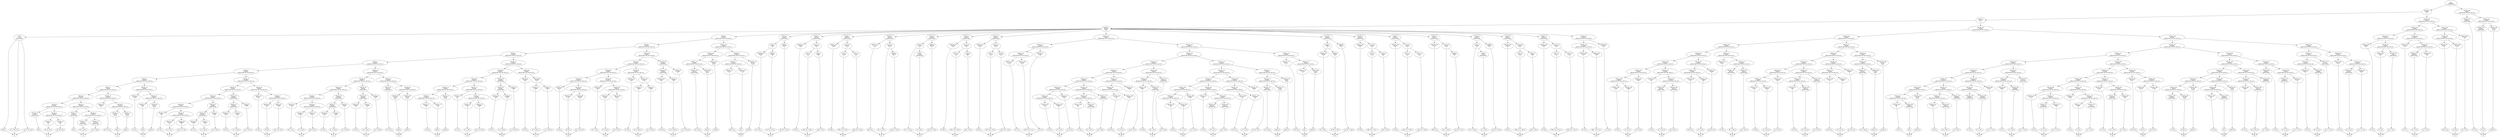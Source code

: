 digraph sample{
"S\nI80433\n[SENTENCE]" -> "C67658_1\nI80440\n[]";
"C67658_1\nI80440\n[]" -> "C74972_1\nI83719\n[]";
"C74972_1\nI83719\n[]" -> "C80028_1\nI84994\n[s14]";
"C80028_1\nI84994\n[s14]" -> "C-529_1\nI-543\n[MEASURE]";
"C-529_1\nI-543\n[MEASURE]" -> "[Dis]_1";
"C-529_1\nI-543\n[MEASURE]" -> "[C  D  Dis  A]_1";
"C-529_1\nI-543\n[MEASURE]" -> "[C  D  Dis  A]_2";
"C80028_1\nI84994\n[s14]" -> "C80792_1\nI83608\n[MEASURE rest s04 s06 s07]";
"C80792_1\nI83608\n[MEASURE rest s04 s06 s07]" -> "C80792_2\nI83608\n[MEASURE rest s04 s06 s07]";
"C80792_2\nI83608\n[MEASURE rest s04 s06 s07]" -> "C80792_3\nI83608\n[MEASURE rest s04 s06 s07]";
"C80792_3\nI83608\n[MEASURE rest s04 s06 s07]" -> "C80792_4\nI83608\n[MEASURE rest s04 s06 s07]";
"C80792_4\nI83608\n[MEASURE rest s04 s06 s07]" -> "C80792_5\nI83608\n[MEASURE rest s04 s06 s07]";
"C80792_5\nI83608\n[MEASURE rest s04 s06 s07]" -> "C80792_6\nI83608\n[MEASURE rest s04 s06 s07]";
"C80792_6\nI83608\n[MEASURE rest s04 s06 s07]" -> "C80792_7\nI83608\n[MEASURE rest s04 s06 s07]";
"C80792_7\nI83608\n[MEASURE rest s04 s06 s07]" -> "C80792_8\nI83608\n[MEASURE rest s04 s06 s07]";
"C80792_8\nI83608\n[MEASURE rest s04 s06 s07]" -> "C80792_9\nI83608\n[MEASURE rest s04 s06 s07]";
"C80792_9\nI83608\n[MEASURE rest s04 s06 s07]" -> "C80792_10\nI74051\n[MEASURE]";
"C80792_10\nI74051\n[MEASURE]" -> "[D]_1";
"C80792_9\nI83608\n[MEASURE rest s04 s06 s07]" -> "C80792_11\nI83608\n[MEASURE rest s04 s06 s07]";
"C80792_11\nI83608\n[MEASURE rest s04 s06 s07]" -> "C80792_12\nI5651\n[]";
"C80792_12\nI5651\n[]" -> "[D  Gis  B]_1";
"C80792_11\nI83608\n[MEASURE rest s04 s06 s07]" -> "C80792_13\nI5651\n[]";
"C80792_13\nI5651\n[]" -> "[D  Gis  B]_2";
"C80792_8\nI83608\n[MEASURE rest s04 s06 s07]" -> "C80792_14\nI83608\n[MEASURE rest s04 s06 s07]";
"C80792_14\nI83608\n[MEASURE rest s04 s06 s07]" -> "C80792_15\nI74051\n[MEASURE]";
"C80792_15\nI74051\n[MEASURE]" -> "[D]_2";
"C80792_14\nI83608\n[MEASURE rest s04 s06 s07]" -> "C80792_16\nI83608\n[MEASURE rest s04 s06 s07]";
"C80792_16\nI83608\n[MEASURE rest s04 s06 s07]" -> "C80792_17\nI69744\n[MEASURE]";
"C80792_17\nI69744\n[MEASURE]" -> "[D  G  Ais]_1";
"C80792_16\nI83608\n[MEASURE rest s04 s06 s07]" -> "C80792_18\nI69744\n[MEASURE]";
"C80792_18\nI69744\n[MEASURE]" -> "[D  G  Ais]_2";
"C80792_7\nI83608\n[MEASURE rest s04 s06 s07]" -> "C80792_19\nI83608\n[MEASURE rest s04 s06 s07]";
"C80792_19\nI83608\n[MEASURE rest s04 s06 s07]" -> "C80792_20\nI69265\n[]";
"C80792_20\nI69265\n[]" -> "[D  Fis  A]_1";
"C80792_19\nI83608\n[MEASURE rest s04 s06 s07]" -> "C80792_21\nI83608\n[MEASURE rest s04 s06 s07]";
"C80792_21\nI83608\n[MEASURE rest s04 s06 s07]" -> "C80792_22\nI67597\n[rest]";
"C80792_22\nI67597\n[rest]" -> "[rest]_1";
"C80792_21\nI83608\n[MEASURE rest s04 s06 s07]" -> "C80792_23\nI67597\n[rest]";
"C80792_23\nI67597\n[rest]" -> "[rest]_2";
"C80792_6\nI83608\n[MEASURE rest s04 s06 s07]" -> "C80792_24\nI83608\n[MEASURE rest s04 s06 s07]";
"C80792_24\nI83608\n[MEASURE rest s04 s06 s07]" -> "C80792_25\nI73408\n[]";
"C80792_25\nI73408\n[]" -> "[D  E]_1";
"C80792_24\nI83608\n[MEASURE rest s04 s06 s07]" -> "C80792_26\nI83608\n[MEASURE rest s04 s06 s07]";
"C80792_26\nI83608\n[MEASURE rest s04 s06 s07]" -> "C80792_27\nI1495\n[]";
"C80792_27\nI1495\n[]" -> "[Fis]_1";
"C80792_26\nI83608\n[MEASURE rest s04 s06 s07]" -> "C80792_28\nI67597\n[rest]";
"C80792_28\nI67597\n[rest]" -> "[rest]_3";
"C80792_5\nI83608\n[MEASURE rest s04 s06 s07]" -> "C80792_29\nI83608\n[MEASURE rest s04 s06 s07]";
"C80792_29\nI83608\n[MEASURE rest s04 s06 s07]" -> "C80792_30\nI83608\n[MEASURE rest s04 s06 s07]";
"C80792_30\nI83608\n[MEASURE rest s04 s06 s07]" -> "C80792_31\nI83608\n[MEASURE rest s04 s06 s07]";
"C80792_31\nI83608\n[MEASURE rest s04 s06 s07]" -> "C80792_32\nI83608\n[MEASURE rest s04 s06 s07]";
"C80792_32\nI83608\n[MEASURE rest s04 s06 s07]" -> "C80792_33\nI607\n[]";
"C80792_33\nI607\n[]" -> "[G  A]_1";
"C80792_32\nI83608\n[MEASURE rest s04 s06 s07]" -> "C80792_34\nI83608\n[MEASURE rest s04 s06 s07]";
"C80792_34\nI83608\n[MEASURE rest s04 s06 s07]" -> "C80792_35\nI61313\n[]";
"C80792_35\nI61313\n[]" -> "[C  G  B]_1";
"C80792_34\nI83608\n[MEASURE rest s04 s06 s07]" -> "C80792_36\nI68909\n[]";
"C80792_36\nI68909\n[]" -> "[Cis  D  G  B]_1";
"C80792_31\nI83608\n[MEASURE rest s04 s06 s07]" -> "C80792_37\nI84485\n[MEASURE]";
"C80792_37\nI84485\n[MEASURE]" -> "C80792_38\nI84485\n[MEASURE]";
"C80792_38\nI84485\n[MEASURE]" -> "C80792_39\nI73408\n[]";
"C80792_39\nI73408\n[]" -> "[D  E]_2";
"C80792_38\nI84485\n[MEASURE]" -> "C78254_1\nI70589\n[]";
"C78254_1\nI70589\n[]" -> "[C  D  Fis]_1";
"C80792_37\nI84485\n[MEASURE]" -> "C78254_2\nI70589\n[]";
"C78254_2\nI70589\n[]" -> "[C  D  Fis]_2";
"C80792_30\nI83608\n[MEASURE rest s04 s06 s07]" -> "C80792_40\nI84485\n[MEASURE]";
"C80792_40\nI84485\n[MEASURE]" -> "C80792_41\nI84485\n[MEASURE]";
"C80792_41\nI84485\n[MEASURE]" -> "C80792_42\nI73408\n[]";
"C80792_42\nI73408\n[]" -> "[D  E]_3";
"C80792_41\nI84485\n[MEASURE]" -> "C78254_3\nI70589\n[]";
"C78254_3\nI70589\n[]" -> "[C  D  Fis]_3";
"C80792_40\nI84485\n[MEASURE]" -> "C78254_4\nI70589\n[]";
"C78254_4\nI70589\n[]" -> "[C  D  Fis]_4";
"C80792_29\nI83608\n[MEASURE rest s04 s06 s07]" -> "C80792_43\nI83608\n[MEASURE rest s04 s06 s07]";
"C80792_43\nI83608\n[MEASURE rest s04 s06 s07]" -> "C80792_44\nI68151\n[]";
"C80792_44\nI68151\n[]" -> "[G  B]_1";
"C80792_43\nI83608\n[MEASURE rest s04 s06 s07]" -> "C80792_45\nI83608\n[MEASURE rest s04 s06 s07]";
"C80792_45\nI83608\n[MEASURE rest s04 s06 s07]" -> "C80792_46\nI77502\n[]";
"C80792_46\nI77502\n[]" -> "[D  B]_1";
"C80792_45\nI83608\n[MEASURE rest s04 s06 s07]" -> "C80792_47\nI80166\n[]";
"C80792_47\nI80166\n[]" -> "[D  E  Fis  B]_1";
"C80792_4\nI83608\n[MEASURE rest s04 s06 s07]" -> "C80792_48\nI83608\n[MEASURE rest s04 s06 s07]";
"C80792_48\nI83608\n[MEASURE rest s04 s06 s07]" -> "C80792_49\nI83608\n[MEASURE rest s04 s06 s07]";
"C80792_49\nI83608\n[MEASURE rest s04 s06 s07]" -> "C80792_50\nI83608\n[MEASURE rest s04 s06 s07]";
"C80792_50\nI83608\n[MEASURE rest s04 s06 s07]" -> "C80792_51\nI83608\n[MEASURE rest s04 s06 s07]";
"C80792_51\nI83608\n[MEASURE rest s04 s06 s07]" -> "C80792_52\nI27485\n[]";
"C80792_52\nI27485\n[]" -> "[D  G  A]_1";
"C80792_51\nI83608\n[MEASURE rest s04 s06 s07]" -> "C80792_53\nI83608\n[MEASURE rest s04 s06 s07]";
"C80792_53\nI83608\n[MEASURE rest s04 s06 s07]" -> "C80792_54\nI34484\n[]";
"C80792_54\nI34484\n[]" -> "[C  D  B]_1";
"C80792_53\nI83608\n[MEASURE rest s04 s06 s07]" -> "C80792_55\nI60512\n[]";
"C80792_55\nI60512\n[]" -> "[Cis  D  B]_1";
"C80792_50\nI83608\n[MEASURE rest s04 s06 s07]" -> "C80792_56\nI84485\n[MEASURE]";
"C80792_56\nI84485\n[MEASURE]" -> "C80792_57\nI84485\n[MEASURE]";
"C80792_57\nI84485\n[MEASURE]" -> "C80792_58\nI73408\n[]";
"C80792_58\nI73408\n[]" -> "[D  E]_4";
"C80792_57\nI84485\n[MEASURE]" -> "C78254_5\nI70589\n[]";
"C78254_5\nI70589\n[]" -> "[C  D  Fis]_5";
"C80792_56\nI84485\n[MEASURE]" -> "C78254_6\nI70589\n[]";
"C78254_6\nI70589\n[]" -> "[C  D  Fis]_6";
"C80792_49\nI83608\n[MEASURE rest s04 s06 s07]" -> "C80792_59\nI84485\n[MEASURE]";
"C80792_59\nI84485\n[MEASURE]" -> "C80792_60\nI84485\n[MEASURE]";
"C80792_60\nI84485\n[MEASURE]" -> "C80792_61\nI73408\n[]";
"C80792_61\nI73408\n[]" -> "[D  E]_5";
"C80792_60\nI84485\n[MEASURE]" -> "C78254_7\nI70589\n[]";
"C78254_7\nI70589\n[]" -> "[C  D  Fis]_7";
"C80792_59\nI84485\n[MEASURE]" -> "C78254_8\nI70589\n[]";
"C78254_8\nI70589\n[]" -> "[C  D  Fis]_8";
"C80792_48\nI83608\n[MEASURE rest s04 s06 s07]" -> "C80792_62\nI83608\n[MEASURE rest s04 s06 s07]";
"C80792_62\nI83608\n[MEASURE rest s04 s06 s07]" -> "C80792_63\nI68124\n[MEASURE]";
"C80792_63\nI68124\n[MEASURE]" -> "[D  G  B]_1";
"C80792_62\nI83608\n[MEASURE rest s04 s06 s07]" -> "C80792_64\nI83608\n[MEASURE rest s04 s06 s07]";
"C80792_64\nI83608\n[MEASURE rest s04 s06 s07]" -> "C80792_65\nI67597\n[rest]";
"C80792_65\nI67597\n[rest]" -> "[rest]_4";
"C80792_64\nI83608\n[MEASURE rest s04 s06 s07]" -> "C80792_66\nI67597\n[rest]";
"C80792_66\nI67597\n[rest]" -> "[rest]_5";
"C80792_3\nI83608\n[MEASURE rest s04 s06 s07]" -> "C80792_67\nI83608\n[MEASURE rest s04 s06 s07]";
"C80792_67\nI83608\n[MEASURE rest s04 s06 s07]" -> "C80792_68\nI83608\n[MEASURE rest s04 s06 s07]";
"C80792_68\nI83608\n[MEASURE rest s04 s06 s07]" -> "C80792_69\nI83608\n[MEASURE rest s04 s06 s07]";
"C80792_69\nI83608\n[MEASURE rest s04 s06 s07]" -> "C80792_70\nI83608\n[MEASURE rest s04 s06 s07]";
"C80792_70\nI83608\n[MEASURE rest s04 s06 s07]" -> "C80792_71\nI83608\n[MEASURE rest s04 s06 s07]";
"C80792_71\nI83608\n[MEASURE rest s04 s06 s07]" -> "C80792_72\nI73408\n[]";
"C80792_72\nI73408\n[]" -> "[D  E]_6";
"C80792_71\nI83608\n[MEASURE rest s04 s06 s07]" -> "C80792_73\nI1495\n[]";
"C80792_73\nI1495\n[]" -> "[Fis]_2";
"C80792_70\nI83608\n[MEASURE rest s04 s06 s07]" -> "C80792_74\nI67597\n[rest]";
"C80792_74\nI67597\n[rest]" -> "[rest]_6";
"C80792_69\nI83608\n[MEASURE rest s04 s06 s07]" -> "C80792_75\nI83608\n[MEASURE rest s04 s06 s07]";
"C80792_75\nI83608\n[MEASURE rest s04 s06 s07]" -> "C80792_76\nI607\n[]";
"C80792_76\nI607\n[]" -> "[G  A]_2";
"C80792_75\nI83608\n[MEASURE rest s04 s06 s07]" -> "C80792_77\nI83608\n[MEASURE rest s04 s06 s07]";
"C80792_77\nI83608\n[MEASURE rest s04 s06 s07]" -> "C80792_78\nI61313\n[]";
"C80792_78\nI61313\n[]" -> "[C  G  B]_2";
"C80792_77\nI83608\n[MEASURE rest s04 s06 s07]" -> "C80792_79\nI68909\n[]";
"C80792_79\nI68909\n[]" -> "[Cis  D  G  B]_2";
"C80792_68\nI83608\n[MEASURE rest s04 s06 s07]" -> "C80792_80\nI84485\n[MEASURE]";
"C80792_80\nI84485\n[MEASURE]" -> "C80792_81\nI84485\n[MEASURE]";
"C80792_81\nI84485\n[MEASURE]" -> "C80792_82\nI73408\n[]";
"C80792_82\nI73408\n[]" -> "[D  E]_7";
"C80792_81\nI84485\n[MEASURE]" -> "C78254_9\nI70589\n[]";
"C78254_9\nI70589\n[]" -> "[C  D  Fis]_9";
"C80792_80\nI84485\n[MEASURE]" -> "C78254_10\nI70589\n[]";
"C78254_10\nI70589\n[]" -> "[C  D  Fis]_10";
"C80792_67\nI83608\n[MEASURE rest s04 s06 s07]" -> "C80792_83\nI83608\n[MEASURE rest s04 s06 s07]";
"C80792_83\nI83608\n[MEASURE rest s04 s06 s07]" -> "C80792_84\nI73408\n[]";
"C80792_84\nI73408\n[]" -> "[D  E]_8";
"C80792_83\nI83608\n[MEASURE rest s04 s06 s07]" -> "C80792_85\nI82335\n[]";
"C80792_85\nI82335\n[]" -> "C78254_11\nI70589\n[]";
"C78254_11\nI70589\n[]" -> "[C  D  Fis]_11";
"C80792_85\nI82335\n[]" -> "C78254_12\nI70589\n[]";
"C78254_12\nI70589\n[]" -> "[C  D  Fis]_12";
"C80792_2\nI83608\n[MEASURE rest s04 s06 s07]" -> "C80792_86\nI83608\n[MEASURE rest s04 s06 s07]";
"C80792_86\nI83608\n[MEASURE rest s04 s06 s07]" -> "C80792_87\nI83608\n[MEASURE rest s04 s06 s07]";
"C80792_87\nI83608\n[MEASURE rest s04 s06 s07]" -> "C80792_88\nI83608\n[MEASURE rest s04 s06 s07]";
"C80792_88\nI83608\n[MEASURE rest s04 s06 s07]" -> "C80792_89\nI83608\n[MEASURE rest s04 s06 s07]";
"C80792_89\nI83608\n[MEASURE rest s04 s06 s07]" -> "C80792_90\nI68151\n[]";
"C80792_90\nI68151\n[]" -> "[G  B]_2";
"C80792_89\nI83608\n[MEASURE rest s04 s06 s07]" -> "C80792_91\nI83608\n[MEASURE rest s04 s06 s07]";
"C80792_91\nI83608\n[MEASURE rest s04 s06 s07]" -> "C80792_92\nI77502\n[]";
"C80792_92\nI77502\n[]" -> "[D  B]_2";
"C80792_91\nI83608\n[MEASURE rest s04 s06 s07]" -> "C80792_93\nI80166\n[]";
"C80792_93\nI80166\n[]" -> "[D  E  Fis  B]_2";
"C80792_88\nI83608\n[MEASURE rest s04 s06 s07]" -> "C80792_94\nI83608\n[MEASURE rest s04 s06 s07]";
"C80792_94\nI83608\n[MEASURE rest s04 s06 s07]" -> "C80792_95\nI27485\n[]";
"C80792_95\nI27485\n[]" -> "[D  G  A]_2";
"C80792_94\nI83608\n[MEASURE rest s04 s06 s07]" -> "C80792_96\nI83608\n[MEASURE rest s04 s06 s07]";
"C80792_96\nI83608\n[MEASURE rest s04 s06 s07]" -> "C80792_97\nI34484\n[]";
"C80792_97\nI34484\n[]" -> "[C  D  B]_2";
"C80792_96\nI83608\n[MEASURE rest s04 s06 s07]" -> "C80792_98\nI60512\n[]";
"C80792_98\nI60512\n[]" -> "[Cis  D  B]_2";
"C80792_87\nI83608\n[MEASURE rest s04 s06 s07]" -> "C80792_99\nI83608\n[MEASURE rest s04 s06 s07]";
"C80792_99\nI83608\n[MEASURE rest s04 s06 s07]" -> "C80792_100\nI73408\n[]";
"C80792_100\nI73408\n[]" -> "[D  E]_9";
"C80792_99\nI83608\n[MEASURE rest s04 s06 s07]" -> "C80792_101\nI82335\n[]";
"C80792_101\nI82335\n[]" -> "C78254_13\nI70589\n[]";
"C78254_13\nI70589\n[]" -> "[C  D  Fis]_13";
"C80792_101\nI82335\n[]" -> "C78254_14\nI70589\n[]";
"C78254_14\nI70589\n[]" -> "[C  D  Fis]_14";
"C80792_86\nI83608\n[MEASURE rest s04 s06 s07]" -> "C80792_102\nI84485\n[MEASURE]";
"C80792_102\nI84485\n[MEASURE]" -> "C80792_103\nI84485\n[MEASURE]";
"C80792_103\nI84485\n[MEASURE]" -> "C80792_104\nI73408\n[]";
"C80792_104\nI73408\n[]" -> "[D  E]_10";
"C80792_103\nI84485\n[MEASURE]" -> "C78254_15\nI70589\n[]";
"C78254_15\nI70589\n[]" -> "[C  D  Fis]_15";
"C80792_102\nI84485\n[MEASURE]" -> "C78254_16\nI70589\n[]";
"C78254_16\nI70589\n[]" -> "[C  D  Fis]_16";
"C80792_1\nI83608\n[MEASURE rest s04 s06 s07]" -> "C80792_105\nI83608\n[MEASURE rest s04 s06 s07]";
"C80792_105\nI83608\n[MEASURE rest s04 s06 s07]" -> "C80792_106\nI83608\n[MEASURE rest s04 s06 s07]";
"C80792_106\nI83608\n[MEASURE rest s04 s06 s07]" -> "C80792_107\nI83608\n[MEASURE rest s04 s06 s07]";
"C80792_107\nI83608\n[MEASURE rest s04 s06 s07]" -> "C80792_108\nI68124\n[MEASURE]";
"C80792_108\nI68124\n[MEASURE]" -> "[D  G  B]_2";
"C80792_107\nI83608\n[MEASURE rest s04 s06 s07]" -> "C80792_109\nI67597\n[rest]";
"C80792_109\nI67597\n[rest]" -> "[rest]_7";
"C80792_106\nI83608\n[MEASURE rest s04 s06 s07]" -> "C80792_110\nI67597\n[rest]";
"C80792_110\nI67597\n[rest]" -> "[rest]_8";
"C80792_105\nI83608\n[MEASURE rest s04 s06 s07]" -> "C80792_111\nI83608\n[MEASURE rest s04 s06 s07]";
"C80792_111\nI83608\n[MEASURE rest s04 s06 s07]" -> "C80792_112\nI83608\n[MEASURE rest s04 s06 s07]";
"C80792_112\nI83608\n[MEASURE rest s04 s06 s07]" -> "C80792_113\nI61671\n[]";
"C80792_113\nI61671\n[]" -> "[Fis  G]_1";
"C80792_112\nI83608\n[MEASURE rest s04 s06 s07]" -> "C80792_114\nI72758\n[]";
"C80792_114\nI72758\n[]" -> "[A]_1";
"C80792_111\nI83608\n[MEASURE rest s04 s06 s07]" -> "C80792_115\nI67597\n[rest]";
"C80792_115\nI67597\n[rest]" -> "[rest]_9";
"C80028_1\nI84994\n[s14]" -> "C29716_1\nI53697\n[MEASURE]";
"C29716_1\nI53697\n[MEASURE]" -> "C7581_1\nI79974\n[]";
"C7581_1\nI79974\n[]" -> "C80792_116\nI68462\n[]";
"C80792_116\nI68462\n[]" -> "[E  G  B]_1";
"C7581_1\nI79974\n[]" -> "C6060_1\nI29316\n[]";
"C6060_1\nI29316\n[]" -> "[E  Fis  G  B]_1";
"C29716_1\nI53697\n[MEASURE]" -> "C6060_2\nI29316\n[]";
"C6060_2\nI29316\n[]" -> "[E  Fis  G  B]_2";
"C80028_1\nI84994\n[s14]" -> "C81687_1\nI85412\n[MEASURE]";
"C81687_1\nI85412\n[MEASURE]" -> "C80792_117\nI83428\n[]";
"C80792_117\nI83428\n[]" -> "[E  B]_1";
"C81687_1\nI85412\n[MEASURE]" -> "C11214_1\nI85019\n[]";
"C11214_1\nI85019\n[]" -> "C7437_1\nI31150\n[]";
"C7437_1\nI31150\n[]" -> "[Dis  Fis  A  B]_1";
"C11214_1\nI85019\n[]" -> "C7437_2\nI8699\n[]";
"C7437_2\nI8699\n[]" -> "[Fis  A  B]_1";
"C80028_1\nI84994\n[s14]" -> "C81687_2\nI85412\n[MEASURE]";
"C81687_2\nI85412\n[MEASURE]" -> "C80792_118\nI83428\n[]";
"C80792_118\nI83428\n[]" -> "[E  B]_2";
"C81687_2\nI85412\n[MEASURE]" -> "C11214_2\nI85019\n[]";
"C11214_2\nI85019\n[]" -> "C7437_3\nI31150\n[]";
"C7437_3\nI31150\n[]" -> "[Dis  Fis  A  B]_2";
"C11214_2\nI85019\n[]" -> "C7437_4\nI31150\n[]";
"C7437_4\nI31150\n[]" -> "[Dis  Fis  A  B]_3";
"C80028_1\nI84994\n[s14]" -> "C81687_3\nI85412\n[MEASURE]";
"C81687_3\nI85412\n[MEASURE]" -> "C80792_119\nI73127\n[]";
"C80792_119\nI73127\n[]" -> "[Dis  E]_1";
"C81687_3\nI85412\n[MEASURE]" -> "C11214_3\nI80192\n[]";
"C11214_3\nI80192\n[]" -> "[E  G  A  B]_1";
"C11214_3\nI80192\n[]" -> "C6060_3\nI29316\n[]";
"C6060_3\nI29316\n[]" -> "[E  Fis  G  B]_3";
"C80028_1\nI84994\n[s14]" -> "C29716_2\nI53697\n[MEASURE]";
"C29716_2\nI53697\n[MEASURE]" -> "C7581_2\nI52765\n[]";
"C7581_2\nI52765\n[]" -> "[E  G  A  B]_2";
"C7581_2\nI52765\n[]" -> "C1006_1\nI2268\n[MEASURE]";
"C1006_1\nI2268\n[MEASURE]" -> "[C  E  B]_1";
"C29716_2\nI53697\n[MEASURE]" -> "C6060_4\nI29316\n[]";
"C6060_4\nI29316\n[]" -> "[E  Fis  G  B]_4";
"C80028_1\nI84994\n[s14]" -> "C81687_4\nI85412\n[MEASURE]";
"C81687_4\nI85412\n[MEASURE]" -> "C80792_120\nI83428\n[]";
"C80792_120\nI83428\n[]" -> "[E  B]_3";
"C81687_4\nI85412\n[MEASURE]" -> "C11214_4\nI85019\n[]";
"C11214_4\nI85019\n[]" -> "C7437_5\nI31150\n[]";
"C7437_5\nI31150\n[]" -> "[Dis  Fis  A  B]_4";
"C11214_4\nI85019\n[]" -> "C7437_6\nI8699\n[]";
"C7437_6\nI8699\n[]" -> "[Fis  A  B]_2";
"C80028_1\nI84994\n[s14]" -> "C81687_5\nI85412\n[MEASURE]";
"C81687_5\nI85412\n[MEASURE]" -> "C80792_121\nI83428\n[]";
"C80792_121\nI83428\n[]" -> "[E  B]_4";
"C81687_5\nI85412\n[MEASURE]" -> "C11214_5\nI85019\n[]";
"C11214_5\nI85019\n[]" -> "C7437_7\nI31150\n[]";
"C7437_7\nI31150\n[]" -> "[Dis  Fis  A  B]_5";
"C11214_5\nI85019\n[]" -> "C7437_8\nI31150\n[]";
"C7437_8\nI31150\n[]" -> "[Dis  Fis  A  B]_6";
"C80028_1\nI84994\n[s14]" -> "C80792_122\nI83608\n[MEASURE rest s04 s06 s07]";
"C80792_122\nI83608\n[MEASURE rest s04 s06 s07]" -> "C80792_123\nI83608\n[MEASURE rest s04 s06 s07]";
"C80792_123\nI83608\n[MEASURE rest s04 s06 s07]" -> "C80792_124\nI83608\n[MEASURE rest s04 s06 s07]";
"C80792_124\nI83608\n[MEASURE rest s04 s06 s07]" -> "C80792_125\nI31738\n[]";
"C80792_125\nI31738\n[]" -> "[E  G]_1";
"C80792_124\nI83608\n[MEASURE rest s04 s06 s07]" -> "C80792_126\nI70594\n[]";
"C80792_126\nI70594\n[]" -> "[Dis  E  Fis  A]_1";
"C80792_123\nI83608\n[MEASURE rest s04 s06 s07]" -> "C80792_127\nI23991\n[]";
"C80792_127\nI23991\n[]" -> "[C  D]_1";
"C80792_122\nI83608\n[MEASURE rest s04 s06 s07]" -> "C80792_128\nI83608\n[MEASURE rest s04 s06 s07]";
"C80792_128\nI83608\n[MEASURE rest s04 s06 s07]" -> "C80792_129\nI83608\n[MEASURE rest s04 s06 s07]";
"C80792_129\nI83608\n[MEASURE rest s04 s06 s07]" -> "C80792_130\nI83608\n[MEASURE rest s04 s06 s07]";
"C80792_130\nI83608\n[MEASURE rest s04 s06 s07]" -> "C80792_131\nI83608\n[MEASURE rest s04 s06 s07]";
"C80792_131\nI83608\n[MEASURE rest s04 s06 s07]" -> "C80792_132\nI83608\n[MEASURE rest s04 s06 s07]";
"C80792_132\nI83608\n[MEASURE rest s04 s06 s07]" -> "C80792_133\nI83608\n[MEASURE rest s04 s06 s07]";
"C80792_133\nI83608\n[MEASURE rest s04 s06 s07]" -> "C80792_134\nI83608\n[MEASURE rest s04 s06 s07]";
"C80792_134\nI83608\n[MEASURE rest s04 s06 s07]" -> "C80792_135\nI77502\n[]";
"C80792_135\nI77502\n[]" -> "[D  B]_3";
"C80792_134\nI83608\n[MEASURE rest s04 s06 s07]" -> "C80792_136\nI64824\n[]";
"C80792_136\nI64824\n[]" -> "[C  D  A]_1";
"C80792_133\nI83608\n[MEASURE rest s04 s06 s07]" -> "C80792_137\nI64824\n[]";
"C80792_137\nI64824\n[]" -> "[C  D  A]_2";
"C80792_132\nI83608\n[MEASURE rest s04 s06 s07]" -> "C80792_138\nI83608\n[MEASURE rest s04 s06 s07]";
"C80792_138\nI83608\n[MEASURE rest s04 s06 s07]" -> "C80792_139\nI83608\n[MEASURE rest s04 s06 s07]";
"C80792_139\nI83608\n[MEASURE rest s04 s06 s07]" -> "C80792_140\nI607\n[]";
"C80792_140\nI607\n[]" -> "[G  A]_3";
"C80792_139\nI83608\n[MEASURE rest s04 s06 s07]" -> "C80792_141\nI68124\n[MEASURE]";
"C80792_141\nI68124\n[MEASURE]" -> "[D  G  B]_3";
"C80792_138\nI83608\n[MEASURE rest s04 s06 s07]" -> "C80792_142\nI68124\n[MEASURE]";
"C80792_142\nI68124\n[MEASURE]" -> "[D  G  B]_4";
"C80792_131\nI83608\n[MEASURE rest s04 s06 s07]" -> "C80792_143\nI83608\n[MEASURE rest s04 s06 s07]";
"C80792_143\nI83608\n[MEASURE rest s04 s06 s07]" -> "C80792_144\nI83608\n[MEASURE rest s04 s06 s07]";
"C80792_144\nI83608\n[MEASURE rest s04 s06 s07]" -> "C80792_145\nI72577\n[]";
"C80792_145\nI72577\n[]" -> "[Cis  D]_1";
"C80792_144\nI83608\n[MEASURE rest s04 s06 s07]" -> "C80792_146\nI64824\n[]";
"C80792_146\nI64824\n[]" -> "[C  D  A]_3";
"C80792_143\nI83608\n[MEASURE rest s04 s06 s07]" -> "C80792_147\nI69265\n[]";
"C80792_147\nI69265\n[]" -> "[D  Fis  A]_2";
"C80792_130\nI83608\n[MEASURE rest s04 s06 s07]" -> "C80792_148\nI83608\n[MEASURE rest s04 s06 s07]";
"C80792_148\nI83608\n[MEASURE rest s04 s06 s07]" -> "C80792_149\nI83608\n[MEASURE rest s04 s06 s07]";
"C80792_149\nI83608\n[MEASURE rest s04 s06 s07]" -> "C80792_150\nI68151\n[]";
"C80792_150\nI68151\n[]" -> "[G  B]_3";
"C80792_149\nI83608\n[MEASURE rest s04 s06 s07]" -> "C80792_151\nI68124\n[MEASURE]";
"C80792_151\nI68124\n[MEASURE]" -> "[D  G  B]_5";
"C80792_148\nI83608\n[MEASURE rest s04 s06 s07]" -> "C80792_152\nI68124\n[MEASURE]";
"C80792_152\nI68124\n[MEASURE]" -> "[D  G  B]_6";
"C80792_129\nI83608\n[MEASURE rest s04 s06 s07]" -> "C80792_153\nI83608\n[MEASURE rest s04 s06 s07]";
"C80792_153\nI83608\n[MEASURE rest s04 s06 s07]" -> "C80792_154\nI83608\n[MEASURE rest s04 s06 s07]";
"C80792_154\nI83608\n[MEASURE rest s04 s06 s07]" -> "C80792_155\nI83608\n[MEASURE rest s04 s06 s07]";
"C80792_155\nI83608\n[MEASURE rest s04 s06 s07]" -> "C80792_156\nI83608\n[MEASURE rest s04 s06 s07]";
"C80792_156\nI83608\n[MEASURE rest s04 s06 s07]" -> "C80792_157\nI83608\n[MEASURE rest s04 s06 s07]";
"C80792_157\nI83608\n[MEASURE rest s04 s06 s07]" -> "C80792_158\nI77502\n[]";
"C80792_158\nI77502\n[]" -> "[D  B]_4";
"C80792_157\nI83608\n[MEASURE rest s04 s06 s07]" -> "C80792_159\nI64824\n[]";
"C80792_159\nI64824\n[]" -> "[C  D  A]_4";
"C80792_156\nI83608\n[MEASURE rest s04 s06 s07]" -> "C80792_160\nI64824\n[]";
"C80792_160\nI64824\n[]" -> "[C  D  A]_5";
"C80792_155\nI83608\n[MEASURE rest s04 s06 s07]" -> "C80792_161\nI83608\n[MEASURE rest s04 s06 s07]";
"C80792_161\nI83608\n[MEASURE rest s04 s06 s07]" -> "C80792_162\nI607\n[]";
"C80792_162\nI607\n[]" -> "[G  A]_4";
"C80792_161\nI83608\n[MEASURE rest s04 s06 s07]" -> "C80792_163\nI83608\n[MEASURE rest s04 s06 s07]";
"C80792_163\nI83608\n[MEASURE rest s04 s06 s07]" -> "C80792_164\nI68124\n[MEASURE]";
"C80792_164\nI68124\n[MEASURE]" -> "[D  G  B]_7";
"C80792_163\nI83608\n[MEASURE rest s04 s06 s07]" -> "C80792_165\nI68124\n[MEASURE]";
"C80792_165\nI68124\n[MEASURE]" -> "[D  G  B]_8";
"C80792_154\nI83608\n[MEASURE rest s04 s06 s07]" -> "C80792_166\nI83608\n[MEASURE rest s04 s06 s07]";
"C80792_166\nI83608\n[MEASURE rest s04 s06 s07]" -> "C80792_167\nI83608\n[MEASURE rest s04 s06 s07]";
"C80792_167\nI83608\n[MEASURE rest s04 s06 s07]" -> "C80792_168\nI72577\n[]";
"C80792_168\nI72577\n[]" -> "[Cis  D]_2";
"C80792_167\nI83608\n[MEASURE rest s04 s06 s07]" -> "C80792_169\nI64824\n[]";
"C80792_169\nI64824\n[]" -> "[C  D  A]_6";
"C80792_166\nI83608\n[MEASURE rest s04 s06 s07]" -> "C80792_170\nI69265\n[]";
"C80792_170\nI69265\n[]" -> "[D  Fis  A]_3";
"C80792_153\nI83608\n[MEASURE rest s04 s06 s07]" -> "C80792_171\nI83608\n[MEASURE rest s04 s06 s07]";
"C80792_171\nI83608\n[MEASURE rest s04 s06 s07]" -> "C80792_172\nI83608\n[MEASURE rest s04 s06 s07]";
"C80792_172\nI83608\n[MEASURE rest s04 s06 s07]" -> "C80792_173\nI68124\n[MEASURE]";
"C80792_173\nI68124\n[MEASURE]" -> "[D  G  B]_9";
"C80792_172\nI83608\n[MEASURE rest s04 s06 s07]" -> "C80792_174\nI67597\n[rest]";
"C80792_174\nI67597\n[rest]" -> "[rest]_10";
"C80792_171\nI83608\n[MEASURE rest s04 s06 s07]" -> "C80792_175\nI67597\n[rest]";
"C80792_175\nI67597\n[rest]" -> "[rest]_11";
"C80792_128\nI83608\n[MEASURE rest s04 s06 s07]" -> "C80792_176\nI83608\n[MEASURE rest s04 s06 s07]";
"C80792_176\nI83608\n[MEASURE rest s04 s06 s07]" -> "C80792_177\nI61671\n[]";
"C80792_177\nI61671\n[]" -> "[Fis  G]_2";
"C80792_176\nI83608\n[MEASURE rest s04 s06 s07]" -> "C80792_178\nI83608\n[MEASURE rest s04 s06 s07]";
"C80792_178\nI83608\n[MEASURE rest s04 s06 s07]" -> "C80792_179\nI72758\n[]";
"C80792_179\nI72758\n[]" -> "[A]_2";
"C80792_178\nI83608\n[MEASURE rest s04 s06 s07]" -> "C80792_180\nI67597\n[rest]";
"C80792_180\nI67597\n[rest]" -> "[rest]_12";
"C80028_1\nI84994\n[s14]" -> "C29716_3\nI53697\n[MEASURE]";
"C29716_3\nI53697\n[MEASURE]" -> "C7581_3\nI79974\n[]";
"C7581_3\nI79974\n[]" -> "C80792_181\nI68462\n[]";
"C80792_181\nI68462\n[]" -> "[E  G  B]_2";
"C7581_3\nI79974\n[]" -> "C6060_5\nI29316\n[]";
"C6060_5\nI29316\n[]" -> "[E  Fis  G  B]_5";
"C29716_3\nI53697\n[MEASURE]" -> "C6060_6\nI29316\n[]";
"C6060_6\nI29316\n[]" -> "[E  Fis  G  B]_6";
"C80028_1\nI84994\n[s14]" -> "C81687_6\nI85412\n[MEASURE]";
"C81687_6\nI85412\n[MEASURE]" -> "C80792_182\nI83428\n[]";
"C80792_182\nI83428\n[]" -> "[E  B]_5";
"C81687_6\nI85412\n[MEASURE]" -> "C11214_6\nI85019\n[]";
"C11214_6\nI85019\n[]" -> "C7437_9\nI31150\n[]";
"C7437_9\nI31150\n[]" -> "[Dis  Fis  A  B]_7";
"C11214_6\nI85019\n[]" -> "C7437_10\nI8699\n[]";
"C7437_10\nI8699\n[]" -> "[Fis  A  B]_3";
"C80028_1\nI84994\n[s14]" -> "C81687_7\nI85412\n[MEASURE]";
"C81687_7\nI85412\n[MEASURE]" -> "C80792_183\nI83428\n[]";
"C80792_183\nI83428\n[]" -> "[E  B]_6";
"C81687_7\nI85412\n[MEASURE]" -> "C11214_7\nI85019\n[]";
"C11214_7\nI85019\n[]" -> "C7437_11\nI31150\n[]";
"C7437_11\nI31150\n[]" -> "[Dis  Fis  A  B]_8";
"C11214_7\nI85019\n[]" -> "C7437_12\nI31150\n[]";
"C7437_12\nI31150\n[]" -> "[Dis  Fis  A  B]_9";
"C80028_1\nI84994\n[s14]" -> "C81687_8\nI85412\n[MEASURE]";
"C81687_8\nI85412\n[MEASURE]" -> "C80792_184\nI73127\n[]";
"C80792_184\nI73127\n[]" -> "[Dis  E]_2";
"C81687_8\nI85412\n[MEASURE]" -> "C11214_8\nI80192\n[]";
"C11214_8\nI80192\n[]" -> "[E  G  A  B]_3";
"C11214_8\nI80192\n[]" -> "C6060_7\nI29316\n[]";
"C6060_7\nI29316\n[]" -> "[E  Fis  G  B]_7";
"C80028_1\nI84994\n[s14]" -> "C29716_4\nI53697\n[MEASURE]";
"C29716_4\nI53697\n[MEASURE]" -> "C7581_4\nI52765\n[]";
"C7581_4\nI52765\n[]" -> "[E  G  A  B]_4";
"C7581_4\nI52765\n[]" -> "C1006_2\nI2268\n[MEASURE]";
"C1006_2\nI2268\n[MEASURE]" -> "[C  E  B]_2";
"C29716_4\nI53697\n[MEASURE]" -> "C6060_8\nI29316\n[]";
"C6060_8\nI29316\n[]" -> "[E  Fis  G  B]_8";
"C80028_1\nI84994\n[s14]" -> "C81687_9\nI85412\n[MEASURE]";
"C81687_9\nI85412\n[MEASURE]" -> "C80792_185\nI83428\n[]";
"C80792_185\nI83428\n[]" -> "[E  B]_7";
"C81687_9\nI85412\n[MEASURE]" -> "C11214_9\nI85019\n[]";
"C11214_9\nI85019\n[]" -> "C7437_13\nI31150\n[]";
"C7437_13\nI31150\n[]" -> "[Dis  Fis  A  B]_10";
"C11214_9\nI85019\n[]" -> "C7437_14\nI8699\n[]";
"C7437_14\nI8699\n[]" -> "[Fis  A  B]_4";
"C80028_1\nI84994\n[s14]" -> "C81687_10\nI85412\n[MEASURE]";
"C81687_10\nI85412\n[MEASURE]" -> "C80792_186\nI83428\n[]";
"C80792_186\nI83428\n[]" -> "[E  B]_8";
"C81687_10\nI85412\n[MEASURE]" -> "C11214_10\nI85019\n[]";
"C11214_10\nI85019\n[]" -> "C7437_15\nI31150\n[]";
"C7437_15\nI31150\n[]" -> "[Dis  Fis  A  B]_11";
"C11214_10\nI85019\n[]" -> "C7437_16\nI31150\n[]";
"C7437_16\nI31150\n[]" -> "[Dis  Fis  A  B]_12";
"C80028_1\nI84994\n[s14]" -> "C80792_187\nI83608\n[MEASURE rest s04 s06 s07]";
"C80792_187\nI83608\n[MEASURE rest s04 s06 s07]" -> "C80792_188\nI83608\n[MEASURE rest s04 s06 s07]";
"C80792_188\nI83608\n[MEASURE rest s04 s06 s07]" -> "C80792_189\nI31738\n[]";
"C80792_189\nI31738\n[]" -> "[E  G]_2";
"C80792_188\nI83608\n[MEASURE rest s04 s06 s07]" -> "C80792_190\nI70594\n[]";
"C80792_190\nI70594\n[]" -> "[Dis  E  Fis  A]_2";
"C80792_187\nI83608\n[MEASURE rest s04 s06 s07]" -> "C80792_191\nI23991\n[]";
"C80792_191\nI23991\n[]" -> "[C  D]_2";
"C74972_1\nI83719\n[]" -> "C80792_192\nI83608\n[MEASURE rest s04 s06 s07]";
"C80792_192\nI83608\n[MEASURE rest s04 s06 s07]" -> "C80792_193\nI83608\n[MEASURE rest s04 s06 s07]";
"C80792_193\nI83608\n[MEASURE rest s04 s06 s07]" -> "C80792_194\nI83608\n[MEASURE rest s04 s06 s07]";
"C80792_194\nI83608\n[MEASURE rest s04 s06 s07]" -> "C80792_195\nI83608\n[MEASURE rest s04 s06 s07]";
"C80792_195\nI83608\n[MEASURE rest s04 s06 s07]" -> "C80792_196\nI83608\n[MEASURE rest s04 s06 s07]";
"C80792_196\nI83608\n[MEASURE rest s04 s06 s07]" -> "C80792_197\nI83608\n[MEASURE rest s04 s06 s07]";
"C80792_197\nI83608\n[MEASURE rest s04 s06 s07]" -> "C80792_198\nI83608\n[MEASURE rest s04 s06 s07]";
"C80792_198\nI83608\n[MEASURE rest s04 s06 s07]" -> "C80792_199\nI77502\n[]";
"C80792_199\nI77502\n[]" -> "[D  B]_5";
"C80792_198\nI83608\n[MEASURE rest s04 s06 s07]" -> "C80792_200\nI64824\n[]";
"C80792_200\nI64824\n[]" -> "[C  D  A]_7";
"C80792_197\nI83608\n[MEASURE rest s04 s06 s07]" -> "C80792_201\nI64824\n[]";
"C80792_201\nI64824\n[]" -> "[C  D  A]_8";
"C80792_196\nI83608\n[MEASURE rest s04 s06 s07]" -> "C80792_202\nI83608\n[MEASURE rest s04 s06 s07]";
"C80792_202\nI83608\n[MEASURE rest s04 s06 s07]" -> "C80792_203\nI607\n[]";
"C80792_203\nI607\n[]" -> "[G  A]_5";
"C80792_202\nI83608\n[MEASURE rest s04 s06 s07]" -> "C80792_204\nI83608\n[MEASURE rest s04 s06 s07]";
"C80792_204\nI83608\n[MEASURE rest s04 s06 s07]" -> "C80792_205\nI68124\n[MEASURE]";
"C80792_205\nI68124\n[MEASURE]" -> "[D  G  B]_10";
"C80792_204\nI83608\n[MEASURE rest s04 s06 s07]" -> "C80792_206\nI68124\n[MEASURE]";
"C80792_206\nI68124\n[MEASURE]" -> "[D  G  B]_11";
"C80792_195\nI83608\n[MEASURE rest s04 s06 s07]" -> "C80792_207\nI83608\n[MEASURE rest s04 s06 s07]";
"C80792_207\nI83608\n[MEASURE rest s04 s06 s07]" -> "C80792_208\nI83608\n[MEASURE rest s04 s06 s07]";
"C80792_208\nI83608\n[MEASURE rest s04 s06 s07]" -> "C80792_209\nI72577\n[]";
"C80792_209\nI72577\n[]" -> "[Cis  D]_3";
"C80792_208\nI83608\n[MEASURE rest s04 s06 s07]" -> "C80792_210\nI64824\n[]";
"C80792_210\nI64824\n[]" -> "[C  D  A]_9";
"C80792_207\nI83608\n[MEASURE rest s04 s06 s07]" -> "C80792_211\nI69265\n[]";
"C80792_211\nI69265\n[]" -> "[D  Fis  A]_4";
"C80792_194\nI83608\n[MEASURE rest s04 s06 s07]" -> "C80792_212\nI83608\n[MEASURE rest s04 s06 s07]";
"C80792_212\nI83608\n[MEASURE rest s04 s06 s07]" -> "C80792_213\nI68151\n[]";
"C80792_213\nI68151\n[]" -> "[G  B]_4";
"C80792_212\nI83608\n[MEASURE rest s04 s06 s07]" -> "C80792_214\nI83608\n[MEASURE rest s04 s06 s07]";
"C80792_214\nI83608\n[MEASURE rest s04 s06 s07]" -> "C80792_215\nI68124\n[MEASURE]";
"C80792_215\nI68124\n[MEASURE]" -> "[D  G  B]_12";
"C80792_214\nI83608\n[MEASURE rest s04 s06 s07]" -> "C80792_216\nI68124\n[MEASURE]";
"C80792_216\nI68124\n[MEASURE]" -> "[D  G  B]_13";
"C80792_193\nI83608\n[MEASURE rest s04 s06 s07]" -> "C80792_217\nI83608\n[MEASURE rest s04 s06 s07]";
"C80792_217\nI83608\n[MEASURE rest s04 s06 s07]" -> "C80792_218\nI83608\n[MEASURE rest s04 s06 s07]";
"C80792_218\nI83608\n[MEASURE rest s04 s06 s07]" -> "C80792_219\nI83608\n[MEASURE rest s04 s06 s07]";
"C80792_219\nI83608\n[MEASURE rest s04 s06 s07]" -> "C80792_220\nI83608\n[MEASURE rest s04 s06 s07]";
"C80792_220\nI83608\n[MEASURE rest s04 s06 s07]" -> "C80792_221\nI83608\n[MEASURE rest s04 s06 s07]";
"C80792_221\nI83608\n[MEASURE rest s04 s06 s07]" -> "C80792_222\nI77502\n[]";
"C80792_222\nI77502\n[]" -> "[D  B]_6";
"C80792_221\nI83608\n[MEASURE rest s04 s06 s07]" -> "C80792_223\nI64824\n[]";
"C80792_223\nI64824\n[]" -> "[C  D  A]_10";
"C80792_220\nI83608\n[MEASURE rest s04 s06 s07]" -> "C80792_224\nI64824\n[]";
"C80792_224\nI64824\n[]" -> "[C  D  A]_11";
"C80792_219\nI83608\n[MEASURE rest s04 s06 s07]" -> "C80792_225\nI83608\n[MEASURE rest s04 s06 s07]";
"C80792_225\nI83608\n[MEASURE rest s04 s06 s07]" -> "C80792_226\nI83608\n[MEASURE rest s04 s06 s07]";
"C80792_226\nI83608\n[MEASURE rest s04 s06 s07]" -> "C80792_227\nI607\n[]";
"C80792_227\nI607\n[]" -> "[G  A]_6";
"C80792_226\nI83608\n[MEASURE rest s04 s06 s07]" -> "C80792_228\nI68124\n[MEASURE]";
"C80792_228\nI68124\n[MEASURE]" -> "[D  G  B]_14";
"C80792_225\nI83608\n[MEASURE rest s04 s06 s07]" -> "C80792_229\nI68124\n[MEASURE]";
"C80792_229\nI68124\n[MEASURE]" -> "[D  G  B]_15";
"C80792_218\nI83608\n[MEASURE rest s04 s06 s07]" -> "C80792_230\nI83608\n[MEASURE rest s04 s06 s07]";
"C80792_230\nI83608\n[MEASURE rest s04 s06 s07]" -> "C80792_231\nI83608\n[MEASURE rest s04 s06 s07]";
"C80792_231\nI83608\n[MEASURE rest s04 s06 s07]" -> "C80792_232\nI72577\n[]";
"C80792_232\nI72577\n[]" -> "[Cis  D]_4";
"C80792_231\nI83608\n[MEASURE rest s04 s06 s07]" -> "C80792_233\nI64824\n[]";
"C80792_233\nI64824\n[]" -> "[C  D  A]_12";
"C80792_230\nI83608\n[MEASURE rest s04 s06 s07]" -> "C80792_234\nI69265\n[]";
"C80792_234\nI69265\n[]" -> "[D  Fis  A]_5";
"C80792_217\nI83608\n[MEASURE rest s04 s06 s07]" -> "C80792_235\nI83608\n[MEASURE rest s04 s06 s07]";
"C80792_235\nI83608\n[MEASURE rest s04 s06 s07]" -> "C80792_236\nI83608\n[MEASURE rest s04 s06 s07]";
"C80792_236\nI83608\n[MEASURE rest s04 s06 s07]" -> "C80792_237\nI68124\n[MEASURE]";
"C80792_237\nI68124\n[MEASURE]" -> "[D  G  B]_16";
"C80792_236\nI83608\n[MEASURE rest s04 s06 s07]" -> "C80792_238\nI67597\n[rest]";
"C80792_238\nI67597\n[rest]" -> "[rest]_13";
"C80792_235\nI83608\n[MEASURE rest s04 s06 s07]" -> "C80792_239\nI67597\n[rest]";
"C80792_239\nI67597\n[rest]" -> "[rest]_14";
"C80792_192\nI83608\n[MEASURE rest s04 s06 s07]" -> "C80792_240\nI83608\n[MEASURE rest s04 s06 s07]";
"C80792_240\nI83608\n[MEASURE rest s04 s06 s07]" -> "C80792_241\nI83608\n[MEASURE rest s04 s06 s07]";
"C80792_241\nI83608\n[MEASURE rest s04 s06 s07]" -> "C80792_242\nI83608\n[MEASURE rest s04 s06 s07]";
"C80792_242\nI83608\n[MEASURE rest s04 s06 s07]" -> "C80792_243\nI83608\n[MEASURE rest s04 s06 s07]";
"C80792_243\nI83608\n[MEASURE rest s04 s06 s07]" -> "C80792_244\nI83608\n[MEASURE rest s04 s06 s07]";
"C80792_244\nI83608\n[MEASURE rest s04 s06 s07]" -> "C80792_245\nI83608\n[MEASURE rest s04 s06 s07]";
"C80792_245\nI83608\n[MEASURE rest s04 s06 s07]" -> "C80792_246\nI83608\n[MEASURE rest s04 s06 s07]";
"C80792_246\nI83608\n[MEASURE rest s04 s06 s07]" -> "C80792_247\nI83608\n[MEASURE rest s04 s06 s07]";
"C80792_247\nI83608\n[MEASURE rest s04 s06 s07]" -> "C80792_248\nI607\n[]";
"C80792_248\nI607\n[]" -> "[G  A]_7";
"C80792_247\nI83608\n[MEASURE rest s04 s06 s07]" -> "C80792_249\nI66602\n[MEASURE]";
"C80792_249\nI66602\n[MEASURE]" -> "[G]_1";
"C80792_246\nI83608\n[MEASURE rest s04 s06 s07]" -> "C80792_250\nI67597\n[rest]";
"C80792_250\nI67597\n[rest]" -> "[rest]_15";
"C80792_245\nI83608\n[MEASURE rest s04 s06 s07]" -> "C80792_251\nI83608\n[MEASURE rest s04 s06 s07]";
"C80792_251\nI83608\n[MEASURE rest s04 s06 s07]" -> "C80792_252\nI83608\n[MEASURE rest s04 s06 s07]";
"C80792_252\nI83608\n[MEASURE rest s04 s06 s07]" -> "C80792_253\nI50674\n[]";
"C80792_253\nI50674\n[]" -> "[F  G]_1";
"C80792_252\nI83608\n[MEASURE rest s04 s06 s07]" -> "C80792_254\nI68124\n[MEASURE]";
"C80792_254\nI68124\n[MEASURE]" -> "[D  G  B]_17";
"C80792_251\nI83608\n[MEASURE rest s04 s06 s07]" -> "C80792_255\nI68988\n[MEASURE]";
"C80792_255\nI68988\n[MEASURE]" -> "[F  G  B]_1";
"C80792_244\nI83608\n[MEASURE rest s04 s06 s07]" -> "C80792_256\nI83608\n[MEASURE rest s04 s06 s07]";
"C80792_256\nI83608\n[MEASURE rest s04 s06 s07]" -> "C80792_257\nI83608\n[MEASURE rest s04 s06 s07]";
"C80792_257\nI83608\n[MEASURE rest s04 s06 s07]" -> "C80792_258\nI66591\n[MEASURE]";
"C80792_258\nI66591\n[MEASURE]" -> "[C  E]_1";
"C80792_257\nI83608\n[MEASURE rest s04 s06 s07]" -> "C80792_259\nI66239\n[MEASURE]";
"C80792_259\nI66239\n[MEASURE]" -> "[C  E  G]_1";
"C80792_256\nI83608\n[MEASURE rest s04 s06 s07]" -> "C80792_260\nI57372\n[]";
"C80792_260\nI57372\n[]" -> "[C  E  F  G]_1";
"C80792_243\nI83608\n[MEASURE rest s04 s06 s07]" -> "C80792_261\nI83608\n[MEASURE rest s04 s06 s07]";
"C80792_261\nI83608\n[MEASURE rest s04 s06 s07]" -> "C80792_262\nI83608\n[MEASURE rest s04 s06 s07]";
"C80792_262\nI83608\n[MEASURE rest s04 s06 s07]" -> "C80792_263\nI69470\n[]";
"C80792_263\nI69470\n[]" -> "[D  F]_1";
"C80792_262\nI83608\n[MEASURE rest s04 s06 s07]" -> "C80792_264\nI68988\n[MEASURE]";
"C80792_264\nI68988\n[MEASURE]" -> "[F  G  B]_2";
"C80792_261\nI83608\n[MEASURE rest s04 s06 s07]" -> "C80792_265\nI73741\n[MEASURE]";
"C80792_265\nI73741\n[MEASURE]" -> "[D  F  G  B]_1";
"C80792_242\nI83608\n[MEASURE rest s04 s06 s07]" -> "C80792_266\nI83608\n[MEASURE rest s04 s06 s07]";
"C80792_266\nI83608\n[MEASURE rest s04 s06 s07]" -> "C80792_267\nI83608\n[MEASURE rest s04 s06 s07]";
"C80792_267\nI83608\n[MEASURE rest s04 s06 s07]" -> "C80792_268\nI83608\n[MEASURE rest s04 s06 s07]";
"C80792_268\nI83608\n[MEASURE rest s04 s06 s07]" -> "C80792_269\nI83608\n[MEASURE rest s04 s06 s07]";
"C80792_269\nI83608\n[MEASURE rest s04 s06 s07]" -> "C80792_270\nI31738\n[]";
"C80792_270\nI31738\n[]" -> "[E  G]_3";
"C80792_269\nI83608\n[MEASURE rest s04 s06 s07]" -> "C80792_271\nI83608\n[MEASURE rest s04 s06 s07]";
"C80792_271\nI83608\n[MEASURE rest s04 s06 s07]" -> "C80792_272\nI66239\n[MEASURE]";
"C80792_272\nI66239\n[MEASURE]" -> "[C  E  G]_2";
"C80792_271\nI83608\n[MEASURE rest s04 s06 s07]" -> "C80792_273\nI66581\n[]";
"C80792_273\nI66581\n[]" -> "[C  E  G  A]_1";
"C80792_268\nI83608\n[MEASURE rest s04 s06 s07]" -> "C80792_274\nI83608\n[MEASURE rest s04 s06 s07]";
"C80792_274\nI83608\n[MEASURE rest s04 s06 s07]" -> "C80792_275\nI30600\n[]";
"C80792_275\nI30600\n[]" -> "[F  A]_1";
"C80792_274\nI83608\n[MEASURE rest s04 s06 s07]" -> "C80792_276\nI83608\n[MEASURE rest s04 s06 s07]";
"C80792_276\nI83608\n[MEASURE rest s04 s06 s07]" -> "C80792_277\nI59591\n[]";
"C80792_277\nI59591\n[]" -> "[C  A]_1";
"C80792_276\nI83608\n[MEASURE rest s04 s06 s07]" -> "C80792_278\nI1843\n[MEASURE]";
"C80792_278\nI1843\n[MEASURE]" -> "[C  F  A]_1";
"C80792_267\nI83608\n[MEASURE rest s04 s06 s07]" -> "C80792_279\nI83608\n[MEASURE rest s04 s06 s07]";
"C80792_279\nI83608\n[MEASURE rest s04 s06 s07]" -> "C80792_280\nI31738\n[]";
"C80792_280\nI31738\n[]" -> "[E  G]_4";
"C80792_279\nI83608\n[MEASURE rest s04 s06 s07]" -> "C80792_281\nI83608\n[MEASURE rest s04 s06 s07]";
"C80792_281\nI83608\n[MEASURE rest s04 s06 s07]" -> "C80792_282\nI66239\n[MEASURE]";
"C80792_282\nI66239\n[MEASURE]" -> "[C  E  G]_3";
"C80792_281\nI83608\n[MEASURE rest s04 s06 s07]" -> "C80792_283\nI30871\n[]";
"C80792_283\nI30871\n[]" -> "[C  G  A]_1";
"C80792_266\nI83608\n[MEASURE rest s04 s06 s07]" -> "C80792_284\nI83608\n[MEASURE rest s04 s06 s07]";
"C80792_284\nI83608\n[MEASURE rest s04 s06 s07]" -> "C80792_285\nI61671\n[]";
"C80792_285\nI61671\n[]" -> "[Fis  G]_3";
"C80792_284\nI83608\n[MEASURE rest s04 s06 s07]" -> "C80792_286\nI83608\n[MEASURE rest s04 s06 s07]";
"C80792_286\nI83608\n[MEASURE rest s04 s06 s07]" -> "C80792_287\nI31738\n[]";
"C80792_287\nI31738\n[]" -> "[E  G]_5";
"C80792_286\nI83608\n[MEASURE rest s04 s06 s07]" -> "C80792_288\nI77180\n[]";
"C80792_288\nI77180\n[]" -> "[D  F  B]_1";
"C80792_241\nI83608\n[MEASURE rest s04 s06 s07]" -> "C80792_289\nI83608\n[MEASURE rest s04 s06 s07]";
"C80792_289\nI83608\n[MEASURE rest s04 s06 s07]" -> "C80792_290\nI83608\n[MEASURE rest s04 s06 s07]";
"C80792_290\nI83608\n[MEASURE rest s04 s06 s07]" -> "C80792_291\nI83608\n[MEASURE rest s04 s06 s07]";
"C80792_291\nI83608\n[MEASURE rest s04 s06 s07]" -> "C80792_292\nI83608\n[MEASURE rest s04 s06 s07]";
"C80792_292\nI83608\n[MEASURE rest s04 s06 s07]" -> "C80792_293\nI83608\n[MEASURE rest s04 s06 s07]";
"C80792_293\nI83608\n[MEASURE rest s04 s06 s07]" -> "C80792_294\nI66591\n[MEASURE]";
"C80792_294\nI66591\n[MEASURE]" -> "[C  E]_2";
"C80792_293\nI83608\n[MEASURE rest s04 s06 s07]" -> "C80792_295\nI67597\n[rest]";
"C80792_295\nI67597\n[rest]" -> "[rest]_16";
"C80792_292\nI83608\n[MEASURE rest s04 s06 s07]" -> "C80792_296\nI67597\n[rest]";
"C80792_296\nI67597\n[rest]" -> "[rest]_17";
"C80792_291\nI83608\n[MEASURE rest s04 s06 s07]" -> "C80792_297\nI83608\n[MEASURE rest s04 s06 s07]";
"C80792_297\nI83608\n[MEASURE rest s04 s06 s07]" -> "C80792_298\nI83608\n[MEASURE rest s04 s06 s07]";
"C80792_298\nI83608\n[MEASURE rest s04 s06 s07]" -> "C80792_299\nI607\n[]";
"C80792_299\nI607\n[]" -> "[G  A]_8";
"C80792_298\nI83608\n[MEASURE rest s04 s06 s07]" -> "C80792_300\nI66602\n[MEASURE]";
"C80792_300\nI66602\n[MEASURE]" -> "[G]_2";
"C80792_297\nI83608\n[MEASURE rest s04 s06 s07]" -> "C80792_301\nI67597\n[rest]";
"C80792_301\nI67597\n[rest]" -> "[rest]_18";
"C80792_290\nI83608\n[MEASURE rest s04 s06 s07]" -> "C80792_302\nI83608\n[MEASURE rest s04 s06 s07]";
"C80792_302\nI83608\n[MEASURE rest s04 s06 s07]" -> "C80792_303\nI83608\n[MEASURE rest s04 s06 s07]";
"C80792_303\nI83608\n[MEASURE rest s04 s06 s07]" -> "C80792_304\nI50674\n[]";
"C80792_304\nI50674\n[]" -> "[F  G]_2";
"C80792_303\nI83608\n[MEASURE rest s04 s06 s07]" -> "C80792_305\nI68124\n[MEASURE]";
"C80792_305\nI68124\n[MEASURE]" -> "[D  G  B]_18";
"C80792_302\nI83608\n[MEASURE rest s04 s06 s07]" -> "C80792_306\nI68988\n[MEASURE]";
"C80792_306\nI68988\n[MEASURE]" -> "[F  G  B]_3";
"C80792_289\nI83608\n[MEASURE rest s04 s06 s07]" -> "C80792_307\nI83608\n[MEASURE rest s04 s06 s07]";
"C80792_307\nI83608\n[MEASURE rest s04 s06 s07]" -> "C80792_308\nI66591\n[MEASURE]";
"C80792_308\nI66591\n[MEASURE]" -> "[C  E]_3";
"C80792_307\nI83608\n[MEASURE rest s04 s06 s07]" -> "C80792_309\nI83608\n[MEASURE rest s04 s06 s07]";
"C80792_309\nI83608\n[MEASURE rest s04 s06 s07]" -> "C80792_310\nI66239\n[MEASURE]";
"C80792_310\nI66239\n[MEASURE]" -> "[C  E  G]_4";
"C80792_309\nI83608\n[MEASURE rest s04 s06 s07]" -> "C80792_311\nI57372\n[]";
"C80792_311\nI57372\n[]" -> "[C  E  F  G]_2";
"C80792_240\nI83608\n[MEASURE rest s04 s06 s07]" -> "C80792_312\nI83608\n[MEASURE rest s04 s06 s07]";
"C80792_312\nI83608\n[MEASURE rest s04 s06 s07]" -> "C80792_313\nI83608\n[MEASURE rest s04 s06 s07]";
"C80792_313\nI83608\n[MEASURE rest s04 s06 s07]" -> "C80792_314\nI83608\n[MEASURE rest s04 s06 s07]";
"C80792_314\nI83608\n[MEASURE rest s04 s06 s07]" -> "C80792_315\nI69470\n[]";
"C80792_315\nI69470\n[]" -> "[D  F]_2";
"C80792_314\nI83608\n[MEASURE rest s04 s06 s07]" -> "C80792_316\nI68988\n[MEASURE]";
"C80792_316\nI68988\n[MEASURE]" -> "[F  G  B]_4";
"C80792_313\nI83608\n[MEASURE rest s04 s06 s07]" -> "C80792_317\nI73741\n[MEASURE]";
"C80792_317\nI73741\n[MEASURE]" -> "[D  F  G  B]_2";
"C80792_312\nI83608\n[MEASURE rest s04 s06 s07]" -> "C80792_318\nI83608\n[MEASURE rest s04 s06 s07]";
"C80792_318\nI83608\n[MEASURE rest s04 s06 s07]" -> "C80792_319\nI31738\n[]";
"C80792_319\nI31738\n[]" -> "[E  G]_6";
"C80792_318\nI83608\n[MEASURE rest s04 s06 s07]" -> "C80792_320\nI83608\n[MEASURE rest s04 s06 s07]";
"C80792_320\nI83608\n[MEASURE rest s04 s06 s07]" -> "C80792_321\nI66239\n[MEASURE]";
"C80792_321\nI66239\n[MEASURE]" -> "[C  E  G]_5";
"C80792_320\nI83608\n[MEASURE rest s04 s06 s07]" -> "C80792_322\nI66581\n[]";
"C80792_322\nI66581\n[]" -> "[C  E  G  A]_2";
"C67658_1\nI80440\n[]" -> "C80792_323\nI83608\n[MEASURE rest s04 s06 s07]";
"C80792_323\nI83608\n[MEASURE rest s04 s06 s07]" -> "C80792_324\nI83608\n[MEASURE rest s04 s06 s07]";
"C80792_324\nI83608\n[MEASURE rest s04 s06 s07]" -> "C80792_325\nI83608\n[MEASURE rest s04 s06 s07]";
"C80792_325\nI83608\n[MEASURE rest s04 s06 s07]" -> "C80792_326\nI30600\n[]";
"C80792_326\nI30600\n[]" -> "[F  A]_2";
"C80792_325\nI83608\n[MEASURE rest s04 s06 s07]" -> "C80792_327\nI83608\n[MEASURE rest s04 s06 s07]";
"C80792_327\nI83608\n[MEASURE rest s04 s06 s07]" -> "C80792_328\nI59591\n[]";
"C80792_328\nI59591\n[]" -> "[C  A]_2";
"C80792_327\nI83608\n[MEASURE rest s04 s06 s07]" -> "C80792_329\nI1843\n[MEASURE]";
"C80792_329\nI1843\n[MEASURE]" -> "[C  F  A]_2";
"C80792_324\nI83608\n[MEASURE rest s04 s06 s07]" -> "C80792_330\nI83608\n[MEASURE rest s04 s06 s07]";
"C80792_330\nI83608\n[MEASURE rest s04 s06 s07]" -> "C80792_331\nI31738\n[]";
"C80792_331\nI31738\n[]" -> "[E  G]_7";
"C80792_330\nI83608\n[MEASURE rest s04 s06 s07]" -> "C80792_332\nI83608\n[MEASURE rest s04 s06 s07]";
"C80792_332\nI83608\n[MEASURE rest s04 s06 s07]" -> "C80792_333\nI66239\n[MEASURE]";
"C80792_333\nI66239\n[MEASURE]" -> "[C  E  G]_6";
"C80792_332\nI83608\n[MEASURE rest s04 s06 s07]" -> "C80792_334\nI30871\n[]";
"C80792_334\nI30871\n[]" -> "[C  G  A]_2";
"C80792_323\nI83608\n[MEASURE rest s04 s06 s07]" -> "C80792_335\nI83608\n[MEASURE rest s04 s06 s07]";
"C80792_335\nI83608\n[MEASURE rest s04 s06 s07]" -> "C80792_336\nI83608\n[MEASURE rest s04 s06 s07]";
"C80792_336\nI83608\n[MEASURE rest s04 s06 s07]" -> "C80792_337\nI61671\n[]";
"C80792_337\nI61671\n[]" -> "[Fis  G]_4";
"C80792_336\nI83608\n[MEASURE rest s04 s06 s07]" -> "C80792_338\nI31738\n[]";
"C80792_338\nI31738\n[]" -> "[E  G]_8";
"C80792_335\nI83608\n[MEASURE rest s04 s06 s07]" -> "C80792_339\nI77180\n[]";
"C80792_339\nI77180\n[]" -> "[D  F  B]_2";
"S\nI80433\n[SENTENCE]" -> "C80792_340\nI83608\n[MEASURE rest s04 s06 s07]";
"C80792_340\nI83608\n[MEASURE rest s04 s06 s07]" -> "C80792_341\nI66591\n[MEASURE]";
"C80792_341\nI66591\n[MEASURE]" -> "[C  E]_4";
"C80792_340\nI83608\n[MEASURE rest s04 s06 s07]" -> "C80792_342\nI83608\n[MEASURE rest s04 s06 s07]";
"C80792_342\nI83608\n[MEASURE rest s04 s06 s07]" -> "C80792_343\nI66591\n[MEASURE]";
"C80792_343\nI66591\n[MEASURE]" -> "[C  E]_5";
"C80792_342\nI83608\n[MEASURE rest s04 s06 s07]" -> "C80792_344\nI67597\n[rest]";
"C80792_344\nI67597\n[rest]" -> "[rest]_19";
"[Dis]_1" -> c1;
"[C  D  Dis  A]_1" -> c1;
"[C  D  Dis  A]_2" -> c1;
"[D]_1" -> c2;
"[D  Gis  B]_1" -> c2;
"[D  Gis  B]_2" -> c2;
"[D]_2" -> c3;
"[D  G  Ais]_1" -> c3;
"[D  G  Ais]_2" -> c3;
"[D  Fis  A]_1" -> c4;
"[rest]_1" -> c4;
"[rest]_2" -> c4;
"[D  E]_1" -> c5;
"[Fis]_1" -> c5;
"[rest]_3" -> c5;
"[G  A]_1" -> c6;
"[C  G  B]_1" -> c6;
"[Cis  D  G  B]_1" -> c6;
"[D  E]_2" -> c7;
"[C  D  Fis]_1" -> c7;
"[C  D  Fis]_2" -> c7;
"[D  E]_3" -> c8;
"[C  D  Fis]_3" -> c8;
"[C  D  Fis]_4" -> c8;
"[G  B]_1" -> c9;
"[D  B]_1" -> c9;
"[D  E  Fis  B]_1" -> c9;
"[D  G  A]_1" -> c10;
"[C  D  B]_1" -> c10;
"[Cis  D  B]_1" -> c10;
"[D  E]_4" -> c11;
"[C  D  Fis]_5" -> c11;
"[C  D  Fis]_6" -> c11;
"[D  E]_5" -> c12;
"[C  D  Fis]_7" -> c12;
"[C  D  Fis]_8" -> c12;
"[D  G  B]_1" -> c13;
"[rest]_4" -> c13;
"[rest]_5" -> c13;
"[D  E]_6" -> c14;
"[Fis]_2" -> c14;
"[rest]_6" -> c14;
"[G  A]_2" -> c15;
"[C  G  B]_2" -> c15;
"[Cis  D  G  B]_2" -> c15;
"[D  E]_7" -> c16;
"[C  D  Fis]_9" -> c16;
"[C  D  Fis]_10" -> c16;
"[D  E]_8" -> c17;
"[C  D  Fis]_11" -> c17;
"[C  D  Fis]_12" -> c17;
"[G  B]_2" -> c18;
"[D  B]_2" -> c18;
"[D  E  Fis  B]_2" -> c18;
"[D  G  A]_2" -> c19;
"[C  D  B]_2" -> c19;
"[Cis  D  B]_2" -> c19;
"[D  E]_9" -> c20;
"[C  D  Fis]_13" -> c20;
"[C  D  Fis]_14" -> c20;
"[D  E]_10" -> c21;
"[C  D  Fis]_15" -> c21;
"[C  D  Fis]_16" -> c21;
"[D  G  B]_2" -> c22;
"[rest]_7" -> c22;
"[rest]_8" -> c22;
"[Fis  G]_1" -> c23;
"[A]_1" -> c23;
"[rest]_9" -> c23;
"[E  G  B]_1" -> c24;
"[E  Fis  G  B]_1" -> c24;
"[E  Fis  G  B]_2" -> c24;
"[E  B]_1" -> c25;
"[Dis  Fis  A  B]_1" -> c25;
"[Fis  A  B]_1" -> c25;
"[E  B]_2" -> c26;
"[Dis  Fis  A  B]_2" -> c26;
"[Dis  Fis  A  B]_3" -> c26;
"[Dis  E]_1" -> c27;
"[E  G  A  B]_1" -> c27;
"[E  Fis  G  B]_3" -> c27;
"[E  G  A  B]_2" -> c28;
"[C  E  B]_1" -> c28;
"[E  Fis  G  B]_4" -> c28;
"[E  B]_3" -> c29;
"[Dis  Fis  A  B]_4" -> c29;
"[Fis  A  B]_2" -> c29;
"[E  B]_4" -> c30;
"[Dis  Fis  A  B]_5" -> c30;
"[Dis  Fis  A  B]_6" -> c30;
"[E  G]_1" -> c31;
"[Dis  E  Fis  A]_1" -> c31;
"[C  D]_1" -> c31;
"[D  B]_3" -> c32;
"[C  D  A]_1" -> c32;
"[C  D  A]_2" -> c32;
"[G  A]_3" -> c33;
"[D  G  B]_3" -> c33;
"[D  G  B]_4" -> c33;
"[Cis  D]_1" -> c34;
"[C  D  A]_3" -> c34;
"[D  Fis  A]_2" -> c34;
"[G  B]_3" -> c35;
"[D  G  B]_5" -> c35;
"[D  G  B]_6" -> c35;
"[D  B]_4" -> c36;
"[C  D  A]_4" -> c36;
"[C  D  A]_5" -> c36;
"[G  A]_4" -> c37;
"[D  G  B]_7" -> c37;
"[D  G  B]_8" -> c37;
"[Cis  D]_2" -> c38;
"[C  D  A]_6" -> c38;
"[D  Fis  A]_3" -> c38;
"[D  G  B]_9" -> c39;
"[rest]_10" -> c39;
"[rest]_11" -> c39;
"[Fis  G]_2" -> c40;
"[A]_2" -> c40;
"[rest]_12" -> c40;
"[E  G  B]_2" -> c41;
"[E  Fis  G  B]_5" -> c41;
"[E  Fis  G  B]_6" -> c41;
"[E  B]_5" -> c42;
"[Dis  Fis  A  B]_7" -> c42;
"[Fis  A  B]_3" -> c42;
"[E  B]_6" -> c43;
"[Dis  Fis  A  B]_8" -> c43;
"[Dis  Fis  A  B]_9" -> c43;
"[Dis  E]_2" -> c44;
"[E  G  A  B]_3" -> c44;
"[E  Fis  G  B]_7" -> c44;
"[E  G  A  B]_4" -> c45;
"[C  E  B]_2" -> c45;
"[E  Fis  G  B]_8" -> c45;
"[E  B]_7" -> c46;
"[Dis  Fis  A  B]_10" -> c46;
"[Fis  A  B]_4" -> c46;
"[E  B]_8" -> c47;
"[Dis  Fis  A  B]_11" -> c47;
"[Dis  Fis  A  B]_12" -> c47;
"[E  G]_2" -> c48;
"[Dis  E  Fis  A]_2" -> c48;
"[C  D]_2" -> c48;
"[D  B]_5" -> c49;
"[C  D  A]_7" -> c49;
"[C  D  A]_8" -> c49;
"[G  A]_5" -> c50;
"[D  G  B]_10" -> c50;
"[D  G  B]_11" -> c50;
"[Cis  D]_3" -> c51;
"[C  D  A]_9" -> c51;
"[D  Fis  A]_4" -> c51;
"[G  B]_4" -> c52;
"[D  G  B]_12" -> c52;
"[D  G  B]_13" -> c52;
"[D  B]_6" -> c53;
"[C  D  A]_10" -> c53;
"[C  D  A]_11" -> c53;
"[G  A]_6" -> c54;
"[D  G  B]_14" -> c54;
"[D  G  B]_15" -> c54;
"[Cis  D]_4" -> c55;
"[C  D  A]_12" -> c55;
"[D  Fis  A]_5" -> c55;
"[D  G  B]_16" -> c56;
"[rest]_13" -> c56;
"[rest]_14" -> c56;
"[G  A]_7" -> c57;
"[G]_1" -> c57;
"[rest]_15" -> c57;
"[F  G]_1" -> c58;
"[D  G  B]_17" -> c58;
"[F  G  B]_1" -> c58;
"[C  E]_1" -> c59;
"[C  E  G]_1" -> c59;
"[C  E  F  G]_1" -> c59;
"[D  F]_1" -> c60;
"[F  G  B]_2" -> c60;
"[D  F  G  B]_1" -> c60;
"[E  G]_3" -> c61;
"[C  E  G]_2" -> c61;
"[C  E  G  A]_1" -> c61;
"[F  A]_1" -> c62;
"[C  A]_1" -> c62;
"[C  F  A]_1" -> c62;
"[E  G]_4" -> c63;
"[C  E  G]_3" -> c63;
"[C  G  A]_1" -> c63;
"[Fis  G]_3" -> c64;
"[E  G]_5" -> c64;
"[D  F  B]_1" -> c64;
"[C  E]_2" -> c65;
"[rest]_16" -> c65;
"[rest]_17" -> c65;
"[G  A]_8" -> c66;
"[G]_2" -> c66;
"[rest]_18" -> c66;
"[F  G]_2" -> c67;
"[D  G  B]_18" -> c67;
"[F  G  B]_3" -> c67;
"[C  E]_3" -> c68;
"[C  E  G]_4" -> c68;
"[C  E  F  G]_2" -> c68;
"[D  F]_2" -> c69;
"[F  G  B]_4" -> c69;
"[D  F  G  B]_2" -> c69;
"[E  G]_6" -> c70;
"[C  E  G]_5" -> c70;
"[C  E  G  A]_2" -> c70;
"[F  A]_2" -> c71;
"[C  A]_2" -> c71;
"[C  F  A]_2" -> c71;
"[E  G]_7" -> c72;
"[C  E  G]_6" -> c72;
"[C  G  A]_2" -> c72;
"[Fis  G]_4" -> c73;
"[E  G]_8" -> c73;
"[D  F  B]_2" -> c73;
"[C  E]_4" -> c74;
"[C  E]_5" -> c74;
"[rest]_19" -> c74;
c1[image="./graph14/1.png"];
c2[image="./graph14/2.png"];
c3[image="./graph14/3.png"];
c4[image="./graph14/4.png"];
c5[image="./graph14/5.png"];
c6[image="./graph14/6.png"];
c7[image="./graph14/7.png"];
c8[image="./graph14/8.png"];
c9[image="./graph14/9.png"];
c10[image="./graph14/10.png"];
c11[image="./graph14/11.png"];
c12[image="./graph14/12.png"];
c13[image="./graph14/13.png"];
c14[image="./graph14/14.png"];
c15[image="./graph14/15.png"];
c16[image="./graph14/16.png"];
c17[image="./graph14/17.png"];
c18[image="./graph14/18.png"];
c19[image="./graph14/19.png"];
c20[image="./graph14/20.png"];
c21[image="./graph14/21.png"];
c22[image="./graph14/22.png"];
c23[image="./graph14/23.png"];
c24[image="./graph14/24.png"];
c25[image="./graph14/25.png"];
c26[image="./graph14/26.png"];
c27[image="./graph14/27.png"];
c28[image="./graph14/28.png"];
c29[image="./graph14/29.png"];
c30[image="./graph14/30.png"];
c31[image="./graph14/31.png"];
c32[image="./graph14/32.png"];
c33[image="./graph14/33.png"];
c34[image="./graph14/34.png"];
c35[image="./graph14/35.png"];
c36[image="./graph14/36.png"];
c37[image="./graph14/37.png"];
c38[image="./graph14/38.png"];
c39[image="./graph14/39.png"];
c40[image="./graph14/40.png"];
c41[image="./graph14/41.png"];
c42[image="./graph14/42.png"];
c43[image="./graph14/43.png"];
c44[image="./graph14/44.png"];
c45[image="./graph14/45.png"];
c46[image="./graph14/46.png"];
c47[image="./graph14/47.png"];
c48[image="./graph14/48.png"];
c49[image="./graph14/49.png"];
c50[image="./graph14/50.png"];
c51[image="./graph14/51.png"];
c52[image="./graph14/52.png"];
c53[image="./graph14/53.png"];
c54[image="./graph14/54.png"];
c55[image="./graph14/55.png"];
c56[image="./graph14/56.png"];
c57[image="./graph14/57.png"];
c58[image="./graph14/58.png"];
c59[image="./graph14/59.png"];
c60[image="./graph14/60.png"];
c61[image="./graph14/61.png"];
c62[image="./graph14/62.png"];
c63[image="./graph14/63.png"];
c64[image="./graph14/64.png"];
c65[image="./graph14/65.png"];
c66[image="./graph14/66.png"];
c67[image="./graph14/67.png"];
c68[image="./graph14/68.png"];
c69[image="./graph14/69.png"];
c70[image="./graph14/70.png"];
c71[image="./graph14/71.png"];
c72[image="./graph14/72.png"];
c73[image="./graph14/73.png"];
c74[image="./graph14/74.png"];
{rank = max; "c1"; "c2"; "c3"; "c4"; "c5"; "c6"; "c7"; "c8"; "c9"; "c10"; "c11"; "c12"; "c13"; "c14"; "c15"; "c16"; "c17"; "c18"; "c19"; "c20"; "c21"; "c22"; "c23"; "c24"; "c25"; "c26"; "c27"; "c28"; "c29"; "c30"; "c31"; "c32"; "c33"; "c34"; "c35"; "c36"; "c37"; "c38"; "c39"; "c40"; "c41"; "c42"; "c43"; "c44"; "c45"; "c46"; "c47"; "c48"; "c49"; "c50"; "c51"; "c52"; "c53"; "c54"; "c55"; "c56"; "c57"; "c58"; "c59"; "c60"; "c61"; "c62"; "c63"; "c64"; "c65"; "c66"; "c67"; "c68"; "c69"; "c70"; "c71"; "c72"; "c73"; "c74";}
{rank = min; "S\nI80433\n[SENTENCE]";}
{rank = same; "C67658_1\nI80440\n[]"; "C80792_340\nI83608\n[MEASURE rest s04 s06 s07]";}
{rank = same; "C74972_1\nI83719\n[]"; "C80792_323\nI83608\n[MEASURE rest s04 s06 s07]"; "C80792_341\nI66591\n[MEASURE]"; "C80792_342\nI83608\n[MEASURE rest s04 s06 s07]";}
{rank = same; "C80028_1\nI84994\n[s14]"; "C80792_192\nI83608\n[MEASURE rest s04 s06 s07]"; "C80792_324\nI83608\n[MEASURE rest s04 s06 s07]"; "C80792_335\nI83608\n[MEASURE rest s04 s06 s07]"; "C80792_343\nI66591\n[MEASURE]"; "C80792_344\nI67597\n[rest]";}
{rank = same; "C-529_1\nI-543\n[MEASURE]"; "C80792_1\nI83608\n[MEASURE rest s04 s06 s07]"; "C29716_1\nI53697\n[MEASURE]"; "C81687_1\nI85412\n[MEASURE]"; "C81687_2\nI85412\n[MEASURE]"; "C81687_3\nI85412\n[MEASURE]"; "C29716_2\nI53697\n[MEASURE]"; "C81687_4\nI85412\n[MEASURE]"; "C81687_5\nI85412\n[MEASURE]"; "C80792_122\nI83608\n[MEASURE rest s04 s06 s07]"; "C29716_3\nI53697\n[MEASURE]"; "C81687_6\nI85412\n[MEASURE]"; "C81687_7\nI85412\n[MEASURE]"; "C81687_8\nI85412\n[MEASURE]"; "C29716_4\nI53697\n[MEASURE]"; "C81687_9\nI85412\n[MEASURE]"; "C81687_10\nI85412\n[MEASURE]"; "C80792_187\nI83608\n[MEASURE rest s04 s06 s07]"; "C80792_193\nI83608\n[MEASURE rest s04 s06 s07]"; "C80792_240\nI83608\n[MEASURE rest s04 s06 s07]"; "C80792_325\nI83608\n[MEASURE rest s04 s06 s07]"; "C80792_330\nI83608\n[MEASURE rest s04 s06 s07]"; "C80792_336\nI83608\n[MEASURE rest s04 s06 s07]"; "C80792_339\nI77180\n[]";}
{rank = same; "C80792_2\nI83608\n[MEASURE rest s04 s06 s07]"; "C80792_105\nI83608\n[MEASURE rest s04 s06 s07]"; "C7581_1\nI79974\n[]"; "C6060_2\nI29316\n[]"; "C80792_117\nI83428\n[]"; "C11214_1\nI85019\n[]"; "C80792_118\nI83428\n[]"; "C11214_2\nI85019\n[]"; "C80792_119\nI73127\n[]"; "C11214_3\nI80192\n[]"; "C7581_2\nI52765\n[]"; "C6060_4\nI29316\n[]"; "C80792_120\nI83428\n[]"; "C11214_4\nI85019\n[]"; "C80792_121\nI83428\n[]"; "C11214_5\nI85019\n[]"; "C80792_123\nI83608\n[MEASURE rest s04 s06 s07]"; "C80792_128\nI83608\n[MEASURE rest s04 s06 s07]"; "C7581_3\nI79974\n[]"; "C6060_6\nI29316\n[]"; "C80792_182\nI83428\n[]"; "C11214_6\nI85019\n[]"; "C80792_183\nI83428\n[]"; "C11214_7\nI85019\n[]"; "C80792_184\nI73127\n[]"; "C11214_8\nI80192\n[]"; "C7581_4\nI52765\n[]"; "C6060_8\nI29316\n[]"; "C80792_185\nI83428\n[]"; "C11214_9\nI85019\n[]"; "C80792_186\nI83428\n[]"; "C11214_10\nI85019\n[]"; "C80792_188\nI83608\n[MEASURE rest s04 s06 s07]"; "C80792_191\nI23991\n[]"; "C80792_194\nI83608\n[MEASURE rest s04 s06 s07]"; "C80792_217\nI83608\n[MEASURE rest s04 s06 s07]"; "C80792_241\nI83608\n[MEASURE rest s04 s06 s07]"; "C80792_312\nI83608\n[MEASURE rest s04 s06 s07]"; "C80792_326\nI30600\n[]"; "C80792_327\nI83608\n[MEASURE rest s04 s06 s07]"; "C80792_331\nI31738\n[]"; "C80792_332\nI83608\n[MEASURE rest s04 s06 s07]"; "C80792_337\nI61671\n[]"; "C80792_338\nI31738\n[]";}
{rank = same; "C80792_3\nI83608\n[MEASURE rest s04 s06 s07]"; "C80792_86\nI83608\n[MEASURE rest s04 s06 s07]"; "C80792_106\nI83608\n[MEASURE rest s04 s06 s07]"; "C80792_111\nI83608\n[MEASURE rest s04 s06 s07]"; "C80792_116\nI68462\n[]"; "C6060_1\nI29316\n[]"; "C7437_1\nI31150\n[]"; "C7437_2\nI8699\n[]"; "C7437_3\nI31150\n[]"; "C7437_4\nI31150\n[]"; "C6060_3\nI29316\n[]"; "C1006_1\nI2268\n[MEASURE]"; "C7437_5\nI31150\n[]"; "C7437_6\nI8699\n[]"; "C7437_7\nI31150\n[]"; "C7437_8\nI31150\n[]"; "C80792_124\nI83608\n[MEASURE rest s04 s06 s07]"; "C80792_127\nI23991\n[]"; "C80792_129\nI83608\n[MEASURE rest s04 s06 s07]"; "C80792_176\nI83608\n[MEASURE rest s04 s06 s07]"; "C80792_181\nI68462\n[]"; "C6060_5\nI29316\n[]"; "C7437_9\nI31150\n[]"; "C7437_10\nI8699\n[]"; "C7437_11\nI31150\n[]"; "C7437_12\nI31150\n[]"; "C6060_7\nI29316\n[]"; "C1006_2\nI2268\n[MEASURE]"; "C7437_13\nI31150\n[]"; "C7437_14\nI8699\n[]"; "C7437_15\nI31150\n[]"; "C7437_16\nI31150\n[]"; "C80792_189\nI31738\n[]"; "C80792_190\nI70594\n[]"; "C80792_195\nI83608\n[MEASURE rest s04 s06 s07]"; "C80792_212\nI83608\n[MEASURE rest s04 s06 s07]"; "C80792_218\nI83608\n[MEASURE rest s04 s06 s07]"; "C80792_235\nI83608\n[MEASURE rest s04 s06 s07]"; "C80792_242\nI83608\n[MEASURE rest s04 s06 s07]"; "C80792_289\nI83608\n[MEASURE rest s04 s06 s07]"; "C80792_313\nI83608\n[MEASURE rest s04 s06 s07]"; "C80792_318\nI83608\n[MEASURE rest s04 s06 s07]"; "C80792_328\nI59591\n[]"; "C80792_329\nI1843\n[MEASURE]"; "C80792_333\nI66239\n[MEASURE]"; "C80792_334\nI30871\n[]";}
{rank = same; "C80792_4\nI83608\n[MEASURE rest s04 s06 s07]"; "C80792_67\nI83608\n[MEASURE rest s04 s06 s07]"; "C80792_87\nI83608\n[MEASURE rest s04 s06 s07]"; "C80792_102\nI84485\n[MEASURE]"; "C80792_107\nI83608\n[MEASURE rest s04 s06 s07]"; "C80792_110\nI67597\n[rest]"; "C80792_112\nI83608\n[MEASURE rest s04 s06 s07]"; "C80792_115\nI67597\n[rest]"; "C80792_125\nI31738\n[]"; "C80792_126\nI70594\n[]"; "C80792_130\nI83608\n[MEASURE rest s04 s06 s07]"; "C80792_153\nI83608\n[MEASURE rest s04 s06 s07]"; "C80792_177\nI61671\n[]"; "C80792_178\nI83608\n[MEASURE rest s04 s06 s07]"; "C80792_196\nI83608\n[MEASURE rest s04 s06 s07]"; "C80792_207\nI83608\n[MEASURE rest s04 s06 s07]"; "C80792_213\nI68151\n[]"; "C80792_214\nI83608\n[MEASURE rest s04 s06 s07]"; "C80792_219\nI83608\n[MEASURE rest s04 s06 s07]"; "C80792_230\nI83608\n[MEASURE rest s04 s06 s07]"; "C80792_236\nI83608\n[MEASURE rest s04 s06 s07]"; "C80792_239\nI67597\n[rest]"; "C80792_243\nI83608\n[MEASURE rest s04 s06 s07]"; "C80792_266\nI83608\n[MEASURE rest s04 s06 s07]"; "C80792_290\nI83608\n[MEASURE rest s04 s06 s07]"; "C80792_307\nI83608\n[MEASURE rest s04 s06 s07]"; "C80792_314\nI83608\n[MEASURE rest s04 s06 s07]"; "C80792_317\nI73741\n[MEASURE]"; "C80792_319\nI31738\n[]"; "C80792_320\nI83608\n[MEASURE rest s04 s06 s07]";}
{rank = same; "C80792_5\nI83608\n[MEASURE rest s04 s06 s07]"; "C80792_48\nI83608\n[MEASURE rest s04 s06 s07]"; "C80792_68\nI83608\n[MEASURE rest s04 s06 s07]"; "C80792_83\nI83608\n[MEASURE rest s04 s06 s07]"; "C80792_88\nI83608\n[MEASURE rest s04 s06 s07]"; "C80792_99\nI83608\n[MEASURE rest s04 s06 s07]"; "C80792_103\nI84485\n[MEASURE]"; "C78254_16\nI70589\n[]"; "C80792_108\nI68124\n[MEASURE]"; "C80792_109\nI67597\n[rest]"; "C80792_113\nI61671\n[]"; "C80792_114\nI72758\n[]"; "C80792_131\nI83608\n[MEASURE rest s04 s06 s07]"; "C80792_148\nI83608\n[MEASURE rest s04 s06 s07]"; "C80792_154\nI83608\n[MEASURE rest s04 s06 s07]"; "C80792_171\nI83608\n[MEASURE rest s04 s06 s07]"; "C80792_179\nI72758\n[]"; "C80792_180\nI67597\n[rest]"; "C80792_197\nI83608\n[MEASURE rest s04 s06 s07]"; "C80792_202\nI83608\n[MEASURE rest s04 s06 s07]"; "C80792_208\nI83608\n[MEASURE rest s04 s06 s07]"; "C80792_211\nI69265\n[]"; "C80792_215\nI68124\n[MEASURE]"; "C80792_216\nI68124\n[MEASURE]"; "C80792_220\nI83608\n[MEASURE rest s04 s06 s07]"; "C80792_225\nI83608\n[MEASURE rest s04 s06 s07]"; "C80792_231\nI83608\n[MEASURE rest s04 s06 s07]"; "C80792_234\nI69265\n[]"; "C80792_237\nI68124\n[MEASURE]"; "C80792_238\nI67597\n[rest]"; "C80792_244\nI83608\n[MEASURE rest s04 s06 s07]"; "C80792_261\nI83608\n[MEASURE rest s04 s06 s07]"; "C80792_267\nI83608\n[MEASURE rest s04 s06 s07]"; "C80792_284\nI83608\n[MEASURE rest s04 s06 s07]"; "C80792_291\nI83608\n[MEASURE rest s04 s06 s07]"; "C80792_302\nI83608\n[MEASURE rest s04 s06 s07]"; "C80792_308\nI66591\n[MEASURE]"; "C80792_309\nI83608\n[MEASURE rest s04 s06 s07]"; "C80792_315\nI69470\n[]"; "C80792_316\nI68988\n[MEASURE]"; "C80792_321\nI66239\n[MEASURE]"; "C80792_322\nI66581\n[]";}
{rank = same; "C80792_6\nI83608\n[MEASURE rest s04 s06 s07]"; "C80792_29\nI83608\n[MEASURE rest s04 s06 s07]"; "C80792_49\nI83608\n[MEASURE rest s04 s06 s07]"; "C80792_62\nI83608\n[MEASURE rest s04 s06 s07]"; "C80792_69\nI83608\n[MEASURE rest s04 s06 s07]"; "C80792_80\nI84485\n[MEASURE]"; "C80792_84\nI73408\n[]"; "C80792_85\nI82335\n[]"; "C80792_89\nI83608\n[MEASURE rest s04 s06 s07]"; "C80792_94\nI83608\n[MEASURE rest s04 s06 s07]"; "C80792_100\nI73408\n[]"; "C80792_101\nI82335\n[]"; "C80792_104\nI73408\n[]"; "C78254_15\nI70589\n[]"; "C80792_132\nI83608\n[MEASURE rest s04 s06 s07]"; "C80792_143\nI83608\n[MEASURE rest s04 s06 s07]"; "C80792_149\nI83608\n[MEASURE rest s04 s06 s07]"; "C80792_152\nI68124\n[MEASURE]"; "C80792_155\nI83608\n[MEASURE rest s04 s06 s07]"; "C80792_166\nI83608\n[MEASURE rest s04 s06 s07]"; "C80792_172\nI83608\n[MEASURE rest s04 s06 s07]"; "C80792_175\nI67597\n[rest]"; "C80792_198\nI83608\n[MEASURE rest s04 s06 s07]"; "C80792_201\nI64824\n[]"; "C80792_203\nI607\n[]"; "C80792_204\nI83608\n[MEASURE rest s04 s06 s07]"; "C80792_209\nI72577\n[]"; "C80792_210\nI64824\n[]"; "C80792_221\nI83608\n[MEASURE rest s04 s06 s07]"; "C80792_224\nI64824\n[]"; "C80792_226\nI83608\n[MEASURE rest s04 s06 s07]"; "C80792_229\nI68124\n[MEASURE]"; "C80792_232\nI72577\n[]"; "C80792_233\nI64824\n[]"; "C80792_245\nI83608\n[MEASURE rest s04 s06 s07]"; "C80792_256\nI83608\n[MEASURE rest s04 s06 s07]"; "C80792_262\nI83608\n[MEASURE rest s04 s06 s07]"; "C80792_265\nI73741\n[MEASURE]"; "C80792_268\nI83608\n[MEASURE rest s04 s06 s07]"; "C80792_279\nI83608\n[MEASURE rest s04 s06 s07]"; "C80792_285\nI61671\n[]"; "C80792_286\nI83608\n[MEASURE rest s04 s06 s07]"; "C80792_292\nI83608\n[MEASURE rest s04 s06 s07]"; "C80792_297\nI83608\n[MEASURE rest s04 s06 s07]"; "C80792_303\nI83608\n[MEASURE rest s04 s06 s07]"; "C80792_306\nI68988\n[MEASURE]"; "C80792_310\nI66239\n[MEASURE]"; "C80792_311\nI57372\n[]";}
{rank = same; "C80792_7\nI83608\n[MEASURE rest s04 s06 s07]"; "C80792_24\nI83608\n[MEASURE rest s04 s06 s07]"; "C80792_30\nI83608\n[MEASURE rest s04 s06 s07]"; "C80792_43\nI83608\n[MEASURE rest s04 s06 s07]"; "C80792_50\nI83608\n[MEASURE rest s04 s06 s07]"; "C80792_59\nI84485\n[MEASURE]"; "C80792_63\nI68124\n[MEASURE]"; "C80792_64\nI83608\n[MEASURE rest s04 s06 s07]"; "C80792_70\nI83608\n[MEASURE rest s04 s06 s07]"; "C80792_75\nI83608\n[MEASURE rest s04 s06 s07]"; "C80792_81\nI84485\n[MEASURE]"; "C78254_10\nI70589\n[]"; "C78254_11\nI70589\n[]"; "C78254_12\nI70589\n[]"; "C80792_90\nI68151\n[]"; "C80792_91\nI83608\n[MEASURE rest s04 s06 s07]"; "C80792_95\nI27485\n[]"; "C80792_96\nI83608\n[MEASURE rest s04 s06 s07]"; "C78254_13\nI70589\n[]"; "C78254_14\nI70589\n[]"; "C80792_133\nI83608\n[MEASURE rest s04 s06 s07]"; "C80792_138\nI83608\n[MEASURE rest s04 s06 s07]"; "C80792_144\nI83608\n[MEASURE rest s04 s06 s07]"; "C80792_147\nI69265\n[]"; "C80792_150\nI68151\n[]"; "C80792_151\nI68124\n[MEASURE]"; "C80792_156\nI83608\n[MEASURE rest s04 s06 s07]"; "C80792_161\nI83608\n[MEASURE rest s04 s06 s07]"; "C80792_167\nI83608\n[MEASURE rest s04 s06 s07]"; "C80792_170\nI69265\n[]"; "C80792_173\nI68124\n[MEASURE]"; "C80792_174\nI67597\n[rest]"; "C80792_199\nI77502\n[]"; "C80792_200\nI64824\n[]"; "C80792_205\nI68124\n[MEASURE]"; "C80792_206\nI68124\n[MEASURE]"; "C80792_222\nI77502\n[]"; "C80792_223\nI64824\n[]"; "C80792_227\nI607\n[]"; "C80792_228\nI68124\n[MEASURE]"; "C80792_246\nI83608\n[MEASURE rest s04 s06 s07]"; "C80792_251\nI83608\n[MEASURE rest s04 s06 s07]"; "C80792_257\nI83608\n[MEASURE rest s04 s06 s07]"; "C80792_260\nI57372\n[]"; "C80792_263\nI69470\n[]"; "C80792_264\nI68988\n[MEASURE]"; "C80792_269\nI83608\n[MEASURE rest s04 s06 s07]"; "C80792_274\nI83608\n[MEASURE rest s04 s06 s07]"; "C80792_280\nI31738\n[]"; "C80792_281\nI83608\n[MEASURE rest s04 s06 s07]"; "C80792_287\nI31738\n[]"; "C80792_288\nI77180\n[]"; "C80792_293\nI83608\n[MEASURE rest s04 s06 s07]"; "C80792_296\nI67597\n[rest]"; "C80792_298\nI83608\n[MEASURE rest s04 s06 s07]"; "C80792_301\nI67597\n[rest]"; "C80792_304\nI50674\n[]"; "C80792_305\nI68124\n[MEASURE]";}
{rank = same; "C80792_8\nI83608\n[MEASURE rest s04 s06 s07]"; "C80792_19\nI83608\n[MEASURE rest s04 s06 s07]"; "C80792_25\nI73408\n[]"; "C80792_26\nI83608\n[MEASURE rest s04 s06 s07]"; "C80792_31\nI83608\n[MEASURE rest s04 s06 s07]"; "C80792_40\nI84485\n[MEASURE]"; "C80792_44\nI68151\n[]"; "C80792_45\nI83608\n[MEASURE rest s04 s06 s07]"; "C80792_51\nI83608\n[MEASURE rest s04 s06 s07]"; "C80792_56\nI84485\n[MEASURE]"; "C80792_60\nI84485\n[MEASURE]"; "C78254_8\nI70589\n[]"; "C80792_65\nI67597\n[rest]"; "C80792_66\nI67597\n[rest]"; "C80792_71\nI83608\n[MEASURE rest s04 s06 s07]"; "C80792_74\nI67597\n[rest]"; "C80792_76\nI607\n[]"; "C80792_77\nI83608\n[MEASURE rest s04 s06 s07]"; "C80792_82\nI73408\n[]"; "C78254_9\nI70589\n[]"; "C80792_92\nI77502\n[]"; "C80792_93\nI80166\n[]"; "C80792_97\nI34484\n[]"; "C80792_98\nI60512\n[]"; "C80792_134\nI83608\n[MEASURE rest s04 s06 s07]"; "C80792_137\nI64824\n[]"; "C80792_139\nI83608\n[MEASURE rest s04 s06 s07]"; "C80792_142\nI68124\n[MEASURE]"; "C80792_145\nI72577\n[]"; "C80792_146\nI64824\n[]"; "C80792_157\nI83608\n[MEASURE rest s04 s06 s07]"; "C80792_160\nI64824\n[]"; "C80792_162\nI607\n[]"; "C80792_163\nI83608\n[MEASURE rest s04 s06 s07]"; "C80792_168\nI72577\n[]"; "C80792_169\nI64824\n[]"; "C80792_247\nI83608\n[MEASURE rest s04 s06 s07]"; "C80792_250\nI67597\n[rest]"; "C80792_252\nI83608\n[MEASURE rest s04 s06 s07]"; "C80792_255\nI68988\n[MEASURE]"; "C80792_258\nI66591\n[MEASURE]"; "C80792_259\nI66239\n[MEASURE]"; "C80792_270\nI31738\n[]"; "C80792_271\nI83608\n[MEASURE rest s04 s06 s07]"; "C80792_275\nI30600\n[]"; "C80792_276\nI83608\n[MEASURE rest s04 s06 s07]"; "C80792_282\nI66239\n[MEASURE]"; "C80792_283\nI30871\n[]"; "C80792_294\nI66591\n[MEASURE]"; "C80792_295\nI67597\n[rest]"; "C80792_299\nI607\n[]"; "C80792_300\nI66602\n[MEASURE]";}
{rank = same; "C80792_9\nI83608\n[MEASURE rest s04 s06 s07]"; "C80792_14\nI83608\n[MEASURE rest s04 s06 s07]"; "C80792_20\nI69265\n[]"; "C80792_21\nI83608\n[MEASURE rest s04 s06 s07]"; "C80792_27\nI1495\n[]"; "C80792_28\nI67597\n[rest]"; "C80792_32\nI83608\n[MEASURE rest s04 s06 s07]"; "C80792_37\nI84485\n[MEASURE]"; "C80792_41\nI84485\n[MEASURE]"; "C78254_4\nI70589\n[]"; "C80792_46\nI77502\n[]"; "C80792_47\nI80166\n[]"; "C80792_52\nI27485\n[]"; "C80792_53\nI83608\n[MEASURE rest s04 s06 s07]"; "C80792_57\nI84485\n[MEASURE]"; "C78254_6\nI70589\n[]"; "C80792_61\nI73408\n[]"; "C78254_7\nI70589\n[]"; "C80792_72\nI73408\n[]"; "C80792_73\nI1495\n[]"; "C80792_78\nI61313\n[]"; "C80792_79\nI68909\n[]"; "C80792_135\nI77502\n[]"; "C80792_136\nI64824\n[]"; "C80792_140\nI607\n[]"; "C80792_141\nI68124\n[MEASURE]"; "C80792_158\nI77502\n[]"; "C80792_159\nI64824\n[]"; "C80792_164\nI68124\n[MEASURE]"; "C80792_165\nI68124\n[MEASURE]"; "C80792_248\nI607\n[]"; "C80792_249\nI66602\n[MEASURE]"; "C80792_253\nI50674\n[]"; "C80792_254\nI68124\n[MEASURE]"; "C80792_272\nI66239\n[MEASURE]"; "C80792_273\nI66581\n[]"; "C80792_277\nI59591\n[]"; "C80792_278\nI1843\n[MEASURE]";}
{rank = same; "C80792_10\nI74051\n[MEASURE]"; "C80792_11\nI83608\n[MEASURE rest s04 s06 s07]"; "C80792_15\nI74051\n[MEASURE]"; "C80792_16\nI83608\n[MEASURE rest s04 s06 s07]"; "C80792_22\nI67597\n[rest]"; "C80792_23\nI67597\n[rest]"; "C80792_33\nI607\n[]"; "C80792_34\nI83608\n[MEASURE rest s04 s06 s07]"; "C80792_38\nI84485\n[MEASURE]"; "C78254_2\nI70589\n[]"; "C80792_42\nI73408\n[]"; "C78254_3\nI70589\n[]"; "C80792_54\nI34484\n[]"; "C80792_55\nI60512\n[]"; "C80792_58\nI73408\n[]"; "C78254_5\nI70589\n[]";}
{rank = same; "C80792_12\nI5651\n[]"; "C80792_13\nI5651\n[]"; "C80792_17\nI69744\n[MEASURE]"; "C80792_18\nI69744\n[MEASURE]"; "C80792_35\nI61313\n[]"; "C80792_36\nI68909\n[]"; "C80792_39\nI73408\n[]"; "C78254_1\nI70589\n[]";}
{rank = same; "[A]_1"; "[A]_2"; "[C  A]_1"; "[C  A]_2"; "[C  D  A]_1"; "[C  D  A]_2"; "[C  D  A]_3"; "[C  D  A]_4"; "[C  D  A]_5"; "[C  D  A]_6"; "[C  D  A]_7"; "[C  D  A]_8"; "[C  D  A]_9"; "[C  D  A]_10"; "[C  D  A]_11"; "[C  D  A]_12"; "[C  D  B]_1"; "[C  D  B]_2"; "[C  D  Dis  A]_1"; "[C  D  Dis  A]_2"; "[C  D  Fis]_1"; "[C  D  Fis]_2"; "[C  D  Fis]_3"; "[C  D  Fis]_4"; "[C  D  Fis]_5"; "[C  D  Fis]_6"; "[C  D  Fis]_7"; "[C  D  Fis]_8"; "[C  D  Fis]_9"; "[C  D  Fis]_10"; "[C  D  Fis]_11"; "[C  D  Fis]_12"; "[C  D  Fis]_13"; "[C  D  Fis]_14"; "[C  D  Fis]_15"; "[C  D  Fis]_16"; "[C  D]_1"; "[C  D]_2"; "[C  E  B]_1"; "[C  E  B]_2"; "[C  E  F  G]_1"; "[C  E  F  G]_2"; "[C  E  G  A]_1"; "[C  E  G  A]_2"; "[C  E  G]_1"; "[C  E  G]_2"; "[C  E  G]_3"; "[C  E  G]_4"; "[C  E  G]_5"; "[C  E  G]_6"; "[C  E]_1"; "[C  E]_2"; "[C  E]_3"; "[C  E]_4"; "[C  E]_5"; "[C  F  A]_1"; "[C  F  A]_2"; "[C  G  A]_1"; "[C  G  A]_2"; "[C  G  B]_1"; "[C  G  B]_2"; "[Cis  D  B]_1"; "[Cis  D  B]_2"; "[Cis  D  G  B]_1"; "[Cis  D  G  B]_2"; "[Cis  D]_1"; "[Cis  D]_2"; "[Cis  D]_3"; "[Cis  D]_4"; "[D  B]_1"; "[D  B]_2"; "[D  B]_3"; "[D  B]_4"; "[D  B]_5"; "[D  B]_6"; "[D  E  Fis  B]_1"; "[D  E  Fis  B]_2"; "[D  E]_1"; "[D  E]_2"; "[D  E]_3"; "[D  E]_4"; "[D  E]_5"; "[D  E]_6"; "[D  E]_7"; "[D  E]_8"; "[D  E]_9"; "[D  E]_10"; "[D  F  B]_1"; "[D  F  B]_2"; "[D  F  G  B]_1"; "[D  F  G  B]_2"; "[D  F]_1"; "[D  F]_2"; "[D  Fis  A]_1"; "[D  Fis  A]_2"; "[D  Fis  A]_3"; "[D  Fis  A]_4"; "[D  Fis  A]_5"; "[D  G  A]_1"; "[D  G  A]_2"; "[D  G  Ais]_1"; "[D  G  Ais]_2"; "[D  G  B]_1"; "[D  G  B]_2"; "[D  G  B]_3"; "[D  G  B]_4"; "[D  G  B]_5"; "[D  G  B]_6"; "[D  G  B]_7"; "[D  G  B]_8"; "[D  G  B]_9"; "[D  G  B]_10"; "[D  G  B]_11"; "[D  G  B]_12"; "[D  G  B]_13"; "[D  G  B]_14"; "[D  G  B]_15"; "[D  G  B]_16"; "[D  G  B]_17"; "[D  G  B]_18"; "[D  Gis  B]_1"; "[D  Gis  B]_2"; "[D]_1"; "[D]_2"; "[Dis  E  Fis  A]_1"; "[Dis  E  Fis  A]_2"; "[Dis  E]_1"; "[Dis  E]_2"; "[Dis  Fis  A  B]_1"; "[Dis  Fis  A  B]_2"; "[Dis  Fis  A  B]_3"; "[Dis  Fis  A  B]_4"; "[Dis  Fis  A  B]_5"; "[Dis  Fis  A  B]_6"; "[Dis  Fis  A  B]_7"; "[Dis  Fis  A  B]_8"; "[Dis  Fis  A  B]_9"; "[Dis  Fis  A  B]_10"; "[Dis  Fis  A  B]_11"; "[Dis  Fis  A  B]_12"; "[Dis]_1"; "[E  B]_1"; "[E  B]_2"; "[E  B]_3"; "[E  B]_4"; "[E  B]_5"; "[E  B]_6"; "[E  B]_7"; "[E  B]_8"; "[E  Fis  G  B]_1"; "[E  Fis  G  B]_2"; "[E  Fis  G  B]_3"; "[E  Fis  G  B]_4"; "[E  Fis  G  B]_5"; "[E  Fis  G  B]_6"; "[E  Fis  G  B]_7"; "[E  Fis  G  B]_8"; "[E  G  A  B]_1"; "[E  G  A  B]_2"; "[E  G  A  B]_3"; "[E  G  A  B]_4"; "[E  G  B]_1"; "[E  G  B]_2"; "[E  G]_1"; "[E  G]_2"; "[E  G]_3"; "[E  G]_4"; "[E  G]_5"; "[E  G]_6"; "[E  G]_7"; "[E  G]_8"; "[F  A]_1"; "[F  A]_2"; "[F  G  B]_1"; "[F  G  B]_2"; "[F  G  B]_3"; "[F  G  B]_4"; "[F  G]_1"; "[F  G]_2"; "[Fis  A  B]_1"; "[Fis  A  B]_2"; "[Fis  A  B]_3"; "[Fis  A  B]_4"; "[Fis  G]_1"; "[Fis  G]_2"; "[Fis  G]_3"; "[Fis  G]_4"; "[Fis]_1"; "[Fis]_2"; "[G  A]_1"; "[G  A]_2"; "[G  A]_3"; "[G  A]_4"; "[G  A]_5"; "[G  A]_6"; "[G  A]_7"; "[G  A]_8"; "[G  B]_1"; "[G  B]_2"; "[G  B]_3"; "[G  B]_4"; "[G]_1"; "[G]_2"; "[rest]_1"; "[rest]_2"; "[rest]_3"; "[rest]_4"; "[rest]_5"; "[rest]_6"; "[rest]_7"; "[rest]_8"; "[rest]_9"; "[rest]_10"; "[rest]_11"; "[rest]_12"; "[rest]_13"; "[rest]_14"; "[rest]_15"; "[rest]_16"; "[rest]_17"; "[rest]_18"; "[rest]_19";}
}